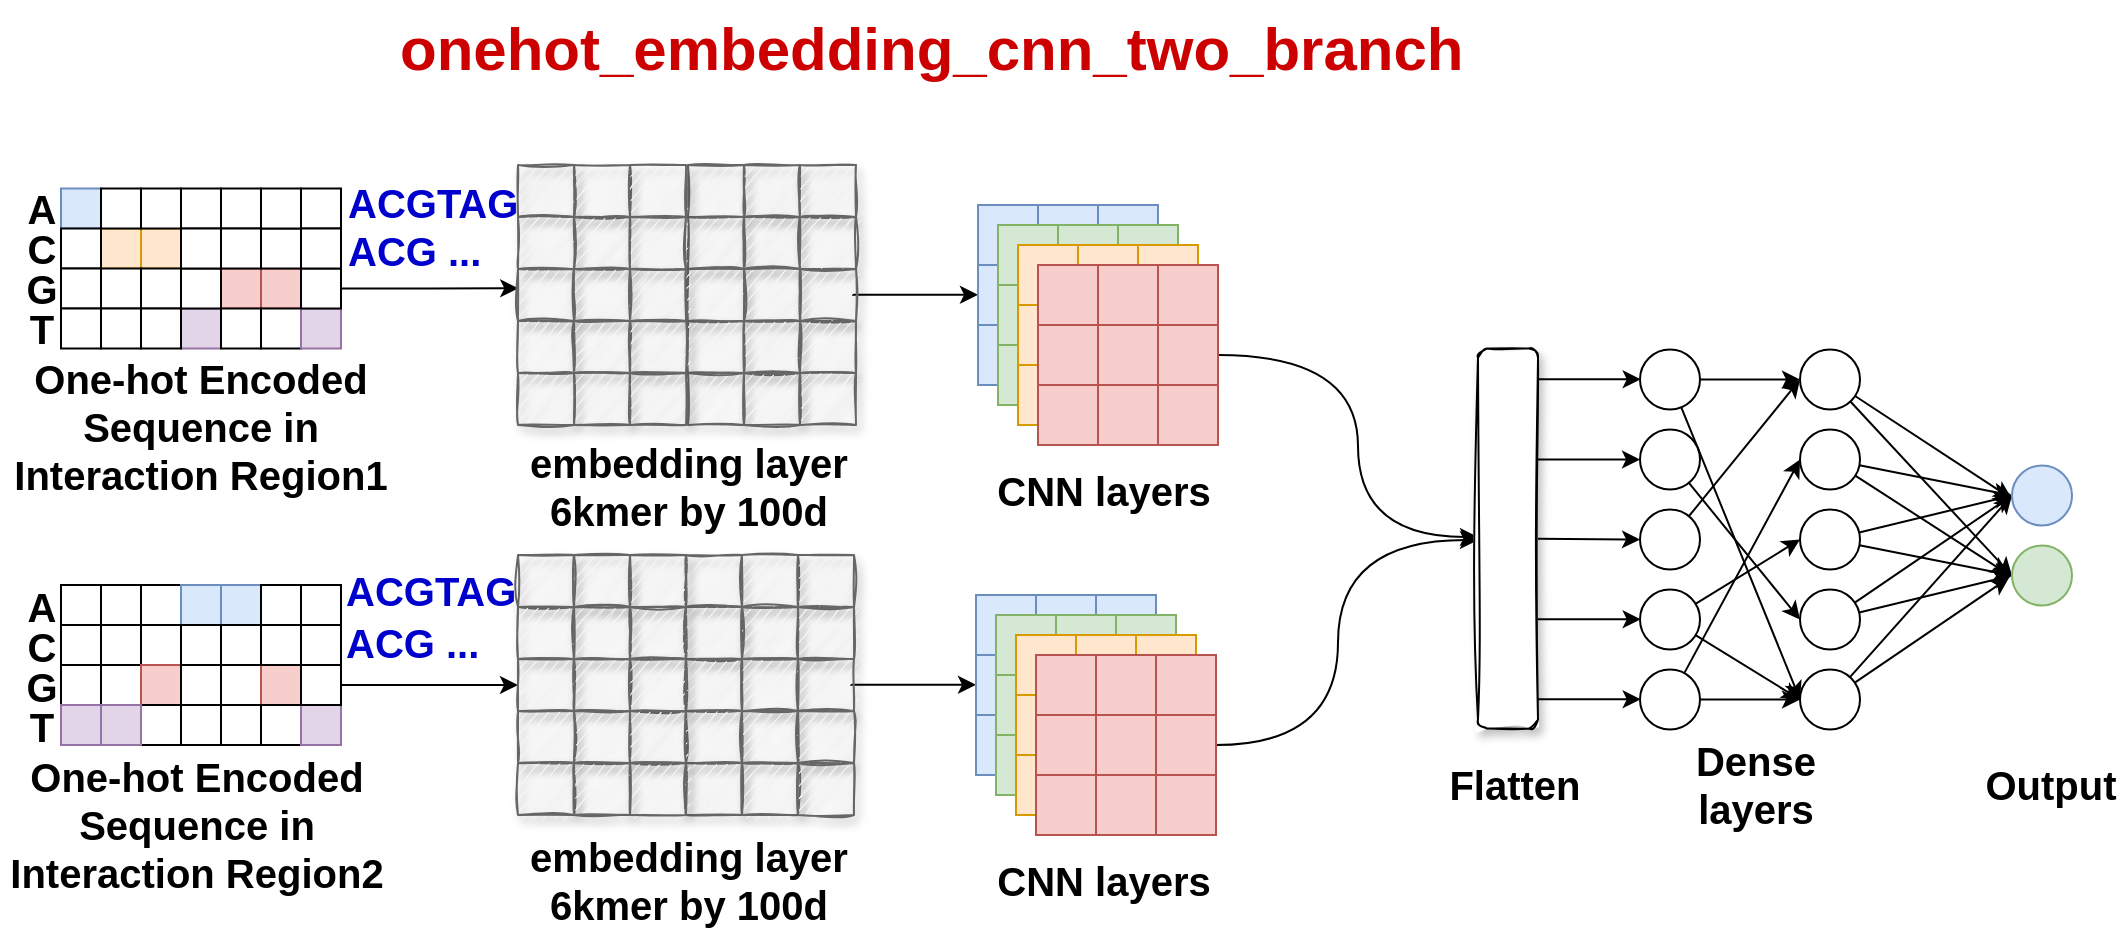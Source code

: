 <mxfile version="14.8.5" type="github">
  <diagram id="KxuiyelQ4g_LW83yEsCo" name="Page-1">
    <mxGraphModel dx="1673" dy="898" grid="1" gridSize="10" guides="1" tooltips="1" connect="1" arrows="1" fold="1" page="1" pageScale="1" pageWidth="4681" pageHeight="3300" math="0" shadow="0">
      <root>
        <mxCell id="0" />
        <mxCell id="1" parent="0" />
        <mxCell id="VluUykrjsXQZkPM-GQT4-345" value="" style="rounded=0;whiteSpace=wrap;html=1;shadow=1;glass=0;sketch=1;fillColor=#f5f5f5;strokeColor=#666666;fontColor=#333333;fontStyle=1;fontSize=20;" vertex="1" parent="1">
          <mxGeometry x="505" y="212.5" width="28" height="26" as="geometry" />
        </mxCell>
        <mxCell id="VluUykrjsXQZkPM-GQT4-346" style="edgeStyle=orthogonalEdgeStyle;rounded=0;orthogonalLoop=1;jettySize=auto;html=1;fontStyle=1;fontSize=20;" edge="1" parent="1">
          <mxGeometry relative="1" as="geometry">
            <mxPoint x="587" y="277.4" as="sourcePoint" />
            <mxPoint x="650" y="277.36" as="targetPoint" />
            <Array as="points">
              <mxPoint x="650" y="277.36" />
            </Array>
          </mxGeometry>
        </mxCell>
        <mxCell id="VluUykrjsXQZkPM-GQT4-348" value="" style="whiteSpace=wrap;html=1;aspect=fixed;fillColor=#dae8fc;strokeColor=#6c8ebf;fontStyle=1;fontSize=20;" vertex="1" parent="1">
          <mxGeometry x="650" y="232.5" width="30" height="30" as="geometry" />
        </mxCell>
        <mxCell id="VluUykrjsXQZkPM-GQT4-349" value="" style="whiteSpace=wrap;html=1;aspect=fixed;fillColor=#dae8fc;strokeColor=#6c8ebf;fontStyle=1;fontSize=20;" vertex="1" parent="1">
          <mxGeometry x="680" y="232.5" width="30" height="30" as="geometry" />
        </mxCell>
        <mxCell id="VluUykrjsXQZkPM-GQT4-350" value="" style="whiteSpace=wrap;html=1;aspect=fixed;fillColor=#dae8fc;strokeColor=#6c8ebf;fontStyle=1;fontSize=20;" vertex="1" parent="1">
          <mxGeometry x="710" y="232.5" width="30" height="30" as="geometry" />
        </mxCell>
        <mxCell id="VluUykrjsXQZkPM-GQT4-351" value="" style="whiteSpace=wrap;html=1;aspect=fixed;fillColor=#dae8fc;strokeColor=#6c8ebf;fontStyle=1;fontSize=20;" vertex="1" parent="1">
          <mxGeometry x="650" y="262.5" width="30" height="30" as="geometry" />
        </mxCell>
        <mxCell id="VluUykrjsXQZkPM-GQT4-352" value="" style="whiteSpace=wrap;html=1;aspect=fixed;fillColor=#dae8fc;strokeColor=#6c8ebf;fontStyle=1;fontSize=20;" vertex="1" parent="1">
          <mxGeometry x="680" y="262.5" width="30" height="30" as="geometry" />
        </mxCell>
        <mxCell id="VluUykrjsXQZkPM-GQT4-353" value="" style="whiteSpace=wrap;html=1;aspect=fixed;fillColor=#dae8fc;strokeColor=#6c8ebf;fontStyle=1;fontSize=20;" vertex="1" parent="1">
          <mxGeometry x="710" y="262.5" width="30" height="30" as="geometry" />
        </mxCell>
        <mxCell id="VluUykrjsXQZkPM-GQT4-354" value="" style="whiteSpace=wrap;html=1;aspect=fixed;fillColor=#dae8fc;strokeColor=#6c8ebf;fontStyle=1;fontSize=20;" vertex="1" parent="1">
          <mxGeometry x="650" y="292.5" width="30" height="30" as="geometry" />
        </mxCell>
        <mxCell id="VluUykrjsXQZkPM-GQT4-355" value="" style="whiteSpace=wrap;html=1;aspect=fixed;fillColor=#dae8fc;strokeColor=#6c8ebf;fontStyle=1;fontSize=20;" vertex="1" parent="1">
          <mxGeometry x="680" y="292.5" width="30" height="30" as="geometry" />
        </mxCell>
        <mxCell id="VluUykrjsXQZkPM-GQT4-356" value="" style="whiteSpace=wrap;html=1;aspect=fixed;fillColor=#dae8fc;strokeColor=#6c8ebf;fontStyle=1;fontSize=20;" vertex="1" parent="1">
          <mxGeometry x="710" y="292.5" width="30" height="30" as="geometry" />
        </mxCell>
        <mxCell id="VluUykrjsXQZkPM-GQT4-357" value="" style="whiteSpace=wrap;html=1;aspect=fixed;fillColor=#d5e8d4;strokeColor=#82b366;fontStyle=1;fontSize=20;" vertex="1" parent="1">
          <mxGeometry x="660" y="242.5" width="30" height="30" as="geometry" />
        </mxCell>
        <mxCell id="VluUykrjsXQZkPM-GQT4-358" value="" style="whiteSpace=wrap;html=1;aspect=fixed;fillColor=#d5e8d4;strokeColor=#82b366;fontStyle=1;fontSize=20;" vertex="1" parent="1">
          <mxGeometry x="690" y="242.5" width="30" height="30" as="geometry" />
        </mxCell>
        <mxCell id="VluUykrjsXQZkPM-GQT4-359" value="" style="whiteSpace=wrap;html=1;aspect=fixed;fillColor=#d5e8d4;strokeColor=#82b366;fontStyle=1;fontSize=20;" vertex="1" parent="1">
          <mxGeometry x="720" y="242.5" width="30" height="30" as="geometry" />
        </mxCell>
        <mxCell id="VluUykrjsXQZkPM-GQT4-360" value="" style="whiteSpace=wrap;html=1;aspect=fixed;fillColor=#d5e8d4;strokeColor=#82b366;fontStyle=1;fontSize=20;" vertex="1" parent="1">
          <mxGeometry x="660" y="272.5" width="30" height="30" as="geometry" />
        </mxCell>
        <mxCell id="VluUykrjsXQZkPM-GQT4-361" value="" style="whiteSpace=wrap;html=1;aspect=fixed;fillColor=#d5e8d4;strokeColor=#82b366;fontStyle=1;fontSize=20;" vertex="1" parent="1">
          <mxGeometry x="690" y="272.5" width="30" height="30" as="geometry" />
        </mxCell>
        <mxCell id="VluUykrjsXQZkPM-GQT4-362" value="" style="whiteSpace=wrap;html=1;aspect=fixed;fillColor=#d5e8d4;strokeColor=#82b366;fontStyle=1;fontSize=20;" vertex="1" parent="1">
          <mxGeometry x="720" y="272.5" width="30" height="30" as="geometry" />
        </mxCell>
        <mxCell id="VluUykrjsXQZkPM-GQT4-363" value="" style="whiteSpace=wrap;html=1;aspect=fixed;fillColor=#d5e8d4;strokeColor=#82b366;fontStyle=1;fontSize=20;" vertex="1" parent="1">
          <mxGeometry x="660" y="302.5" width="30" height="30" as="geometry" />
        </mxCell>
        <mxCell id="VluUykrjsXQZkPM-GQT4-364" value="" style="whiteSpace=wrap;html=1;aspect=fixed;fillColor=#d5e8d4;strokeColor=#82b366;fontStyle=1;fontSize=20;" vertex="1" parent="1">
          <mxGeometry x="690" y="302.5" width="30" height="30" as="geometry" />
        </mxCell>
        <mxCell id="VluUykrjsXQZkPM-GQT4-365" value="" style="whiteSpace=wrap;html=1;aspect=fixed;fillColor=#d5e8d4;strokeColor=#82b366;fontStyle=1;fontSize=20;" vertex="1" parent="1">
          <mxGeometry x="720" y="302.5" width="30" height="30" as="geometry" />
        </mxCell>
        <mxCell id="VluUykrjsXQZkPM-GQT4-366" value="" style="whiteSpace=wrap;html=1;aspect=fixed;fillColor=#ffe6cc;strokeColor=#d79b00;fontStyle=1;fontSize=20;" vertex="1" parent="1">
          <mxGeometry x="670" y="252.5" width="30" height="30" as="geometry" />
        </mxCell>
        <mxCell id="VluUykrjsXQZkPM-GQT4-367" value="" style="whiteSpace=wrap;html=1;aspect=fixed;fillColor=#ffe6cc;strokeColor=#d79b00;fontStyle=1;fontSize=20;" vertex="1" parent="1">
          <mxGeometry x="700" y="252.5" width="30" height="30" as="geometry" />
        </mxCell>
        <mxCell id="VluUykrjsXQZkPM-GQT4-368" value="" style="whiteSpace=wrap;html=1;aspect=fixed;fillColor=#ffe6cc;strokeColor=#d79b00;fontStyle=1;fontSize=20;" vertex="1" parent="1">
          <mxGeometry x="730" y="252.5" width="30" height="30" as="geometry" />
        </mxCell>
        <mxCell id="VluUykrjsXQZkPM-GQT4-369" value="" style="whiteSpace=wrap;html=1;aspect=fixed;fillColor=#ffe6cc;strokeColor=#d79b00;fontStyle=1;fontSize=20;" vertex="1" parent="1">
          <mxGeometry x="670" y="282.5" width="30" height="30" as="geometry" />
        </mxCell>
        <mxCell id="VluUykrjsXQZkPM-GQT4-370" value="" style="whiteSpace=wrap;html=1;aspect=fixed;fillColor=#ffe6cc;strokeColor=#d79b00;fontStyle=1;fontSize=20;" vertex="1" parent="1">
          <mxGeometry x="700" y="282.5" width="30" height="30" as="geometry" />
        </mxCell>
        <mxCell id="VluUykrjsXQZkPM-GQT4-371" value="" style="whiteSpace=wrap;html=1;aspect=fixed;fillColor=#ffe6cc;strokeColor=#d79b00;fontStyle=1;fontSize=20;" vertex="1" parent="1">
          <mxGeometry x="730" y="282.5" width="30" height="30" as="geometry" />
        </mxCell>
        <mxCell id="VluUykrjsXQZkPM-GQT4-372" value="" style="whiteSpace=wrap;html=1;aspect=fixed;fillColor=#ffe6cc;strokeColor=#d79b00;fontStyle=1;fontSize=20;" vertex="1" parent="1">
          <mxGeometry x="670" y="312.5" width="30" height="30" as="geometry" />
        </mxCell>
        <mxCell id="VluUykrjsXQZkPM-GQT4-373" value="" style="whiteSpace=wrap;html=1;aspect=fixed;fillColor=#ffe6cc;strokeColor=#d79b00;fontStyle=1;fontSize=20;" vertex="1" parent="1">
          <mxGeometry x="700" y="312.5" width="30" height="30" as="geometry" />
        </mxCell>
        <mxCell id="VluUykrjsXQZkPM-GQT4-374" value="" style="whiteSpace=wrap;html=1;aspect=fixed;fillColor=#ffe6cc;strokeColor=#d79b00;fontStyle=1;fontSize=20;" vertex="1" parent="1">
          <mxGeometry x="730" y="312.5" width="30" height="30" as="geometry" />
        </mxCell>
        <mxCell id="VluUykrjsXQZkPM-GQT4-375" value="" style="whiteSpace=wrap;html=1;aspect=fixed;fillColor=#f8cecc;strokeColor=#b85450;fontStyle=1;fontSize=20;" vertex="1" parent="1">
          <mxGeometry x="680" y="262.5" width="30" height="30" as="geometry" />
        </mxCell>
        <mxCell id="VluUykrjsXQZkPM-GQT4-376" value="" style="whiteSpace=wrap;html=1;aspect=fixed;fillColor=#f8cecc;strokeColor=#b85450;fontStyle=1;fontSize=20;" vertex="1" parent="1">
          <mxGeometry x="710" y="262.5" width="30" height="30" as="geometry" />
        </mxCell>
        <mxCell id="VluUykrjsXQZkPM-GQT4-377" value="" style="whiteSpace=wrap;html=1;aspect=fixed;fillColor=#f8cecc;strokeColor=#b85450;fontStyle=1;fontSize=20;" vertex="1" parent="1">
          <mxGeometry x="740" y="262.5" width="30" height="30" as="geometry" />
        </mxCell>
        <mxCell id="VluUykrjsXQZkPM-GQT4-378" value="" style="whiteSpace=wrap;html=1;aspect=fixed;fillColor=#f8cecc;strokeColor=#b85450;fontStyle=1;fontSize=20;" vertex="1" parent="1">
          <mxGeometry x="680" y="292.5" width="30" height="30" as="geometry" />
        </mxCell>
        <mxCell id="VluUykrjsXQZkPM-GQT4-379" value="" style="whiteSpace=wrap;html=1;aspect=fixed;fillColor=#f8cecc;strokeColor=#b85450;fontStyle=1;fontSize=20;" vertex="1" parent="1">
          <mxGeometry x="710" y="292.5" width="30" height="30" as="geometry" />
        </mxCell>
        <mxCell id="VluUykrjsXQZkPM-GQT4-380" style="edgeStyle=orthogonalEdgeStyle;curved=1;rounded=0;orthogonalLoop=1;jettySize=auto;html=1;entryX=0;entryY=0.5;entryDx=0;entryDy=0;fontStyle=1;fontSize=20;" edge="1" parent="1" source="VluUykrjsXQZkPM-GQT4-381">
          <mxGeometry relative="1" as="geometry">
            <mxPoint x="900" y="398.5" as="targetPoint" />
            <Array as="points">
              <mxPoint x="840" y="308" />
              <mxPoint x="840" y="399" />
            </Array>
          </mxGeometry>
        </mxCell>
        <mxCell id="VluUykrjsXQZkPM-GQT4-381" value="" style="whiteSpace=wrap;html=1;aspect=fixed;fillColor=#f8cecc;strokeColor=#b85450;fontStyle=1;fontSize=20;" vertex="1" parent="1">
          <mxGeometry x="740" y="292.5" width="30" height="30" as="geometry" />
        </mxCell>
        <mxCell id="VluUykrjsXQZkPM-GQT4-382" value="" style="whiteSpace=wrap;html=1;aspect=fixed;fillColor=#f8cecc;strokeColor=#b85450;fontStyle=1;fontSize=20;" vertex="1" parent="1">
          <mxGeometry x="680" y="322.5" width="30" height="30" as="geometry" />
        </mxCell>
        <mxCell id="VluUykrjsXQZkPM-GQT4-383" value="" style="whiteSpace=wrap;html=1;aspect=fixed;fillColor=#f8cecc;strokeColor=#b85450;fontStyle=1;fontSize=20;" vertex="1" parent="1">
          <mxGeometry x="710" y="322.5" width="30" height="30" as="geometry" />
        </mxCell>
        <mxCell id="VluUykrjsXQZkPM-GQT4-384" value="" style="whiteSpace=wrap;html=1;aspect=fixed;fillColor=#f8cecc;strokeColor=#b85450;fontStyle=1;fontSize=20;" vertex="1" parent="1">
          <mxGeometry x="740" y="322.5" width="30" height="30" as="geometry" />
        </mxCell>
        <mxCell id="VluUykrjsXQZkPM-GQT4-385" value="" style="rounded=0;whiteSpace=wrap;html=1;shadow=1;glass=0;sketch=1;fillColor=#f5f5f5;strokeColor=#666666;fontColor=#333333;fontStyle=1;fontSize=20;" vertex="1" parent="1">
          <mxGeometry x="533" y="212.5" width="28" height="26" as="geometry" />
        </mxCell>
        <mxCell id="VluUykrjsXQZkPM-GQT4-386" value="" style="rounded=0;whiteSpace=wrap;html=1;shadow=1;glass=0;sketch=1;fillColor=#f5f5f5;strokeColor=#666666;fontColor=#333333;fontStyle=1;fontSize=20;" vertex="1" parent="1">
          <mxGeometry x="561" y="212.5" width="28" height="26" as="geometry" />
        </mxCell>
        <mxCell id="VluUykrjsXQZkPM-GQT4-387" value="" style="rounded=0;whiteSpace=wrap;html=1;shadow=1;glass=0;sketch=1;fillColor=#f5f5f5;strokeColor=#666666;fontColor=#333333;fontStyle=1;fontSize=20;" vertex="1" parent="1">
          <mxGeometry x="505" y="238.5" width="28" height="26" as="geometry" />
        </mxCell>
        <mxCell id="VluUykrjsXQZkPM-GQT4-388" value="" style="rounded=0;whiteSpace=wrap;html=1;shadow=1;glass=0;sketch=1;fillColor=#f5f5f5;strokeColor=#666666;fontColor=#333333;fontStyle=1;fontSize=20;" vertex="1" parent="1">
          <mxGeometry x="533" y="238.5" width="28" height="26" as="geometry" />
        </mxCell>
        <mxCell id="VluUykrjsXQZkPM-GQT4-389" value="" style="rounded=0;whiteSpace=wrap;html=1;shadow=1;glass=0;sketch=1;fillColor=#f5f5f5;strokeColor=#666666;fontColor=#333333;fontStyle=1;fontSize=20;" vertex="1" parent="1">
          <mxGeometry x="561" y="238.5" width="28" height="26" as="geometry" />
        </mxCell>
        <mxCell id="VluUykrjsXQZkPM-GQT4-390" value="" style="rounded=0;whiteSpace=wrap;html=1;shadow=1;glass=0;sketch=1;fillColor=#f5f5f5;strokeColor=#666666;fontColor=#333333;fontStyle=1;fontSize=20;" vertex="1" parent="1">
          <mxGeometry x="505" y="264.5" width="28" height="26" as="geometry" />
        </mxCell>
        <mxCell id="VluUykrjsXQZkPM-GQT4-391" value="" style="rounded=0;whiteSpace=wrap;html=1;shadow=1;glass=0;sketch=1;fillColor=#f5f5f5;strokeColor=#666666;fontColor=#333333;fontStyle=1;fontSize=20;" vertex="1" parent="1">
          <mxGeometry x="533" y="264.5" width="28" height="26" as="geometry" />
        </mxCell>
        <mxCell id="VluUykrjsXQZkPM-GQT4-392" value="" style="rounded=0;whiteSpace=wrap;html=1;shadow=1;glass=0;sketch=1;fillColor=#f5f5f5;strokeColor=#666666;fontColor=#333333;fontStyle=1;fontSize=20;" vertex="1" parent="1">
          <mxGeometry x="561" y="264.5" width="28" height="26" as="geometry" />
        </mxCell>
        <mxCell id="VluUykrjsXQZkPM-GQT4-393" value="" style="rounded=0;whiteSpace=wrap;html=1;shadow=1;glass=0;sketch=1;fillColor=#f5f5f5;strokeColor=#666666;fontColor=#333333;fontStyle=1;fontSize=20;" vertex="1" parent="1">
          <mxGeometry x="505" y="290.5" width="28" height="26" as="geometry" />
        </mxCell>
        <mxCell id="VluUykrjsXQZkPM-GQT4-394" value="" style="rounded=0;whiteSpace=wrap;html=1;shadow=1;glass=0;sketch=1;fillColor=#f5f5f5;strokeColor=#666666;fontColor=#333333;fontStyle=1;fontSize=20;" vertex="1" parent="1">
          <mxGeometry x="533" y="290.5" width="28" height="26" as="geometry" />
        </mxCell>
        <mxCell id="VluUykrjsXQZkPM-GQT4-395" value="" style="rounded=0;whiteSpace=wrap;html=1;shadow=1;glass=0;sketch=1;fillColor=#f5f5f5;strokeColor=#666666;fontColor=#333333;fontStyle=1;fontSize=20;" vertex="1" parent="1">
          <mxGeometry x="561" y="290.5" width="28" height="26" as="geometry" />
        </mxCell>
        <mxCell id="VluUykrjsXQZkPM-GQT4-396" value="" style="rounded=0;whiteSpace=wrap;html=1;shadow=1;glass=0;sketch=1;fillColor=#f5f5f5;strokeColor=#666666;fontColor=#333333;fontStyle=1;fontSize=20;" vertex="1" parent="1">
          <mxGeometry x="505" y="316.5" width="28" height="26" as="geometry" />
        </mxCell>
        <mxCell id="VluUykrjsXQZkPM-GQT4-397" value="" style="rounded=0;whiteSpace=wrap;html=1;shadow=1;glass=0;sketch=1;fillColor=#f5f5f5;strokeColor=#666666;fontColor=#333333;fontStyle=1;fontSize=20;" vertex="1" parent="1">
          <mxGeometry x="533" y="316.5" width="28" height="26" as="geometry" />
        </mxCell>
        <mxCell id="VluUykrjsXQZkPM-GQT4-398" value="" style="rounded=0;whiteSpace=wrap;html=1;shadow=1;glass=0;sketch=1;fillColor=#f5f5f5;strokeColor=#666666;fontColor=#333333;fontStyle=1;fontSize=20;" vertex="1" parent="1">
          <mxGeometry x="561" y="316.5" width="28" height="26" as="geometry" />
        </mxCell>
        <mxCell id="VluUykrjsXQZkPM-GQT4-399" value="" style="rounded=0;whiteSpace=wrap;html=1;shadow=1;glass=0;sketch=1;fillColor=#f5f5f5;strokeColor=#666666;fontColor=#333333;fontStyle=1;fontSize=20;" vertex="1" parent="1">
          <mxGeometry x="504" y="407.5" width="28" height="26" as="geometry" />
        </mxCell>
        <mxCell id="VluUykrjsXQZkPM-GQT4-400" style="edgeStyle=orthogonalEdgeStyle;rounded=0;orthogonalLoop=1;jettySize=auto;html=1;fontStyle=1;fontSize=20;" edge="1" parent="1">
          <mxGeometry relative="1" as="geometry">
            <mxPoint x="586" y="472.4" as="sourcePoint" />
            <mxPoint x="649" y="472.36" as="targetPoint" />
            <Array as="points">
              <mxPoint x="649" y="472.36" />
            </Array>
          </mxGeometry>
        </mxCell>
        <mxCell id="VluUykrjsXQZkPM-GQT4-402" value="" style="whiteSpace=wrap;html=1;aspect=fixed;fillColor=#dae8fc;strokeColor=#6c8ebf;fontStyle=1;fontSize=20;" vertex="1" parent="1">
          <mxGeometry x="649" y="427.5" width="30" height="30" as="geometry" />
        </mxCell>
        <mxCell id="VluUykrjsXQZkPM-GQT4-403" value="" style="whiteSpace=wrap;html=1;aspect=fixed;fillColor=#dae8fc;strokeColor=#6c8ebf;fontStyle=1;fontSize=20;" vertex="1" parent="1">
          <mxGeometry x="679" y="427.5" width="30" height="30" as="geometry" />
        </mxCell>
        <mxCell id="VluUykrjsXQZkPM-GQT4-404" value="" style="whiteSpace=wrap;html=1;aspect=fixed;fillColor=#dae8fc;strokeColor=#6c8ebf;fontStyle=1;fontSize=20;" vertex="1" parent="1">
          <mxGeometry x="709" y="427.5" width="30" height="30" as="geometry" />
        </mxCell>
        <mxCell id="VluUykrjsXQZkPM-GQT4-405" value="" style="whiteSpace=wrap;html=1;aspect=fixed;fillColor=#dae8fc;strokeColor=#6c8ebf;fontStyle=1;fontSize=20;" vertex="1" parent="1">
          <mxGeometry x="649" y="457.5" width="30" height="30" as="geometry" />
        </mxCell>
        <mxCell id="VluUykrjsXQZkPM-GQT4-406" value="" style="whiteSpace=wrap;html=1;aspect=fixed;fillColor=#dae8fc;strokeColor=#6c8ebf;fontStyle=1;fontSize=20;" vertex="1" parent="1">
          <mxGeometry x="679" y="457.5" width="30" height="30" as="geometry" />
        </mxCell>
        <mxCell id="VluUykrjsXQZkPM-GQT4-407" value="" style="whiteSpace=wrap;html=1;aspect=fixed;fillColor=#dae8fc;strokeColor=#6c8ebf;fontStyle=1;fontSize=20;" vertex="1" parent="1">
          <mxGeometry x="709" y="457.5" width="30" height="30" as="geometry" />
        </mxCell>
        <mxCell id="VluUykrjsXQZkPM-GQT4-408" value="" style="whiteSpace=wrap;html=1;aspect=fixed;fillColor=#dae8fc;strokeColor=#6c8ebf;fontStyle=1;fontSize=20;" vertex="1" parent="1">
          <mxGeometry x="649" y="487.5" width="30" height="30" as="geometry" />
        </mxCell>
        <mxCell id="VluUykrjsXQZkPM-GQT4-409" value="" style="whiteSpace=wrap;html=1;aspect=fixed;fillColor=#dae8fc;strokeColor=#6c8ebf;fontStyle=1;fontSize=20;" vertex="1" parent="1">
          <mxGeometry x="679" y="487.5" width="30" height="30" as="geometry" />
        </mxCell>
        <mxCell id="VluUykrjsXQZkPM-GQT4-410" value="" style="whiteSpace=wrap;html=1;aspect=fixed;fillColor=#dae8fc;strokeColor=#6c8ebf;fontStyle=1;fontSize=20;" vertex="1" parent="1">
          <mxGeometry x="709" y="487.5" width="30" height="30" as="geometry" />
        </mxCell>
        <mxCell id="VluUykrjsXQZkPM-GQT4-411" value="" style="whiteSpace=wrap;html=1;aspect=fixed;fillColor=#d5e8d4;strokeColor=#82b366;fontStyle=1;fontSize=20;" vertex="1" parent="1">
          <mxGeometry x="659" y="437.5" width="30" height="30" as="geometry" />
        </mxCell>
        <mxCell id="VluUykrjsXQZkPM-GQT4-412" value="" style="whiteSpace=wrap;html=1;aspect=fixed;fillColor=#d5e8d4;strokeColor=#82b366;fontStyle=1;fontSize=20;" vertex="1" parent="1">
          <mxGeometry x="689" y="437.5" width="30" height="30" as="geometry" />
        </mxCell>
        <mxCell id="VluUykrjsXQZkPM-GQT4-413" value="" style="whiteSpace=wrap;html=1;aspect=fixed;fillColor=#d5e8d4;strokeColor=#82b366;fontStyle=1;fontSize=20;" vertex="1" parent="1">
          <mxGeometry x="719" y="437.5" width="30" height="30" as="geometry" />
        </mxCell>
        <mxCell id="VluUykrjsXQZkPM-GQT4-414" value="" style="whiteSpace=wrap;html=1;aspect=fixed;fillColor=#d5e8d4;strokeColor=#82b366;fontStyle=1;fontSize=20;" vertex="1" parent="1">
          <mxGeometry x="659" y="467.5" width="30" height="30" as="geometry" />
        </mxCell>
        <mxCell id="VluUykrjsXQZkPM-GQT4-415" value="" style="whiteSpace=wrap;html=1;aspect=fixed;fillColor=#d5e8d4;strokeColor=#82b366;fontStyle=1;fontSize=20;" vertex="1" parent="1">
          <mxGeometry x="689" y="467.5" width="30" height="30" as="geometry" />
        </mxCell>
        <mxCell id="VluUykrjsXQZkPM-GQT4-416" value="" style="whiteSpace=wrap;html=1;aspect=fixed;fillColor=#d5e8d4;strokeColor=#82b366;fontStyle=1;fontSize=20;" vertex="1" parent="1">
          <mxGeometry x="719" y="467.5" width="30" height="30" as="geometry" />
        </mxCell>
        <mxCell id="VluUykrjsXQZkPM-GQT4-417" value="" style="whiteSpace=wrap;html=1;aspect=fixed;fillColor=#d5e8d4;strokeColor=#82b366;fontStyle=1;fontSize=20;" vertex="1" parent="1">
          <mxGeometry x="659" y="497.5" width="30" height="30" as="geometry" />
        </mxCell>
        <mxCell id="VluUykrjsXQZkPM-GQT4-418" value="" style="whiteSpace=wrap;html=1;aspect=fixed;fillColor=#d5e8d4;strokeColor=#82b366;fontStyle=1;fontSize=20;" vertex="1" parent="1">
          <mxGeometry x="689" y="497.5" width="30" height="30" as="geometry" />
        </mxCell>
        <mxCell id="VluUykrjsXQZkPM-GQT4-419" value="" style="whiteSpace=wrap;html=1;aspect=fixed;fillColor=#d5e8d4;strokeColor=#82b366;fontStyle=1;fontSize=20;" vertex="1" parent="1">
          <mxGeometry x="719" y="497.5" width="30" height="30" as="geometry" />
        </mxCell>
        <mxCell id="VluUykrjsXQZkPM-GQT4-420" value="" style="whiteSpace=wrap;html=1;aspect=fixed;fillColor=#ffe6cc;strokeColor=#d79b00;fontStyle=1;fontSize=20;" vertex="1" parent="1">
          <mxGeometry x="669" y="447.5" width="30" height="30" as="geometry" />
        </mxCell>
        <mxCell id="VluUykrjsXQZkPM-GQT4-421" value="" style="whiteSpace=wrap;html=1;aspect=fixed;fillColor=#ffe6cc;strokeColor=#d79b00;fontStyle=1;fontSize=20;" vertex="1" parent="1">
          <mxGeometry x="699" y="447.5" width="30" height="30" as="geometry" />
        </mxCell>
        <mxCell id="VluUykrjsXQZkPM-GQT4-422" value="" style="whiteSpace=wrap;html=1;aspect=fixed;fillColor=#ffe6cc;strokeColor=#d79b00;fontStyle=1;fontSize=20;" vertex="1" parent="1">
          <mxGeometry x="729" y="447.5" width="30" height="30" as="geometry" />
        </mxCell>
        <mxCell id="VluUykrjsXQZkPM-GQT4-423" value="" style="whiteSpace=wrap;html=1;aspect=fixed;fillColor=#ffe6cc;strokeColor=#d79b00;fontStyle=1;fontSize=20;" vertex="1" parent="1">
          <mxGeometry x="669" y="477.5" width="30" height="30" as="geometry" />
        </mxCell>
        <mxCell id="VluUykrjsXQZkPM-GQT4-424" value="" style="whiteSpace=wrap;html=1;aspect=fixed;fillColor=#ffe6cc;strokeColor=#d79b00;fontStyle=1;fontSize=20;" vertex="1" parent="1">
          <mxGeometry x="699" y="477.5" width="30" height="30" as="geometry" />
        </mxCell>
        <mxCell id="VluUykrjsXQZkPM-GQT4-425" value="" style="whiteSpace=wrap;html=1;aspect=fixed;fillColor=#ffe6cc;strokeColor=#d79b00;fontStyle=1;fontSize=20;" vertex="1" parent="1">
          <mxGeometry x="729" y="477.5" width="30" height="30" as="geometry" />
        </mxCell>
        <mxCell id="VluUykrjsXQZkPM-GQT4-426" value="" style="whiteSpace=wrap;html=1;aspect=fixed;fillColor=#ffe6cc;strokeColor=#d79b00;fontStyle=1;fontSize=20;" vertex="1" parent="1">
          <mxGeometry x="669" y="507.5" width="30" height="30" as="geometry" />
        </mxCell>
        <mxCell id="VluUykrjsXQZkPM-GQT4-427" value="" style="whiteSpace=wrap;html=1;aspect=fixed;fillColor=#ffe6cc;strokeColor=#d79b00;fontStyle=1;fontSize=20;" vertex="1" parent="1">
          <mxGeometry x="699" y="507.5" width="30" height="30" as="geometry" />
        </mxCell>
        <mxCell id="VluUykrjsXQZkPM-GQT4-428" value="" style="whiteSpace=wrap;html=1;aspect=fixed;fillColor=#ffe6cc;strokeColor=#d79b00;fontStyle=1;fontSize=20;" vertex="1" parent="1">
          <mxGeometry x="729" y="507.5" width="30" height="30" as="geometry" />
        </mxCell>
        <mxCell id="VluUykrjsXQZkPM-GQT4-429" value="" style="whiteSpace=wrap;html=1;aspect=fixed;fillColor=#f8cecc;strokeColor=#b85450;fontStyle=1;fontSize=20;" vertex="1" parent="1">
          <mxGeometry x="679" y="457.5" width="30" height="30" as="geometry" />
        </mxCell>
        <mxCell id="VluUykrjsXQZkPM-GQT4-430" value="" style="whiteSpace=wrap;html=1;aspect=fixed;fillColor=#f8cecc;strokeColor=#b85450;fontStyle=1;fontSize=20;" vertex="1" parent="1">
          <mxGeometry x="709" y="457.5" width="30" height="30" as="geometry" />
        </mxCell>
        <mxCell id="VluUykrjsXQZkPM-GQT4-431" value="" style="whiteSpace=wrap;html=1;aspect=fixed;fillColor=#f8cecc;strokeColor=#b85450;fontStyle=1;fontSize=20;" vertex="1" parent="1">
          <mxGeometry x="739" y="457.5" width="30" height="30" as="geometry" />
        </mxCell>
        <mxCell id="VluUykrjsXQZkPM-GQT4-432" value="" style="whiteSpace=wrap;html=1;aspect=fixed;fillColor=#f8cecc;strokeColor=#b85450;fontStyle=1;fontSize=20;" vertex="1" parent="1">
          <mxGeometry x="679" y="487.5" width="30" height="30" as="geometry" />
        </mxCell>
        <mxCell id="VluUykrjsXQZkPM-GQT4-433" value="" style="whiteSpace=wrap;html=1;aspect=fixed;fillColor=#f8cecc;strokeColor=#b85450;fontStyle=1;fontSize=20;" vertex="1" parent="1">
          <mxGeometry x="709" y="487.5" width="30" height="30" as="geometry" />
        </mxCell>
        <mxCell id="VluUykrjsXQZkPM-GQT4-434" style="edgeStyle=orthogonalEdgeStyle;curved=1;rounded=0;orthogonalLoop=1;jettySize=auto;html=1;fontStyle=1;fontSize=20;" edge="1" parent="1" source="VluUykrjsXQZkPM-GQT4-435">
          <mxGeometry relative="1" as="geometry">
            <mxPoint x="900" y="400" as="targetPoint" />
            <Array as="points">
              <mxPoint x="830" y="503" />
              <mxPoint x="830" y="400" />
            </Array>
          </mxGeometry>
        </mxCell>
        <mxCell id="VluUykrjsXQZkPM-GQT4-435" value="" style="whiteSpace=wrap;html=1;aspect=fixed;fillColor=#f8cecc;strokeColor=#b85450;fontStyle=1;fontSize=20;" vertex="1" parent="1">
          <mxGeometry x="739" y="487.5" width="30" height="30" as="geometry" />
        </mxCell>
        <mxCell id="VluUykrjsXQZkPM-GQT4-436" value="" style="whiteSpace=wrap;html=1;aspect=fixed;fillColor=#f8cecc;strokeColor=#b85450;fontStyle=1;fontSize=20;" vertex="1" parent="1">
          <mxGeometry x="679" y="517.5" width="30" height="30" as="geometry" />
        </mxCell>
        <mxCell id="VluUykrjsXQZkPM-GQT4-437" value="" style="whiteSpace=wrap;html=1;aspect=fixed;fillColor=#f8cecc;strokeColor=#b85450;fontStyle=1;fontSize=20;" vertex="1" parent="1">
          <mxGeometry x="709" y="517.5" width="30" height="30" as="geometry" />
        </mxCell>
        <mxCell id="VluUykrjsXQZkPM-GQT4-438" value="" style="whiteSpace=wrap;html=1;aspect=fixed;fillColor=#f8cecc;strokeColor=#b85450;fontStyle=1;fontSize=20;" vertex="1" parent="1">
          <mxGeometry x="739" y="517.5" width="30" height="30" as="geometry" />
        </mxCell>
        <mxCell id="VluUykrjsXQZkPM-GQT4-439" value="" style="rounded=0;whiteSpace=wrap;html=1;shadow=1;glass=0;sketch=1;fillColor=#f5f5f5;strokeColor=#666666;fontColor=#333333;fontStyle=1;fontSize=20;" vertex="1" parent="1">
          <mxGeometry x="532" y="407.5" width="28" height="26" as="geometry" />
        </mxCell>
        <mxCell id="VluUykrjsXQZkPM-GQT4-440" value="" style="rounded=0;whiteSpace=wrap;html=1;shadow=1;glass=0;sketch=1;fillColor=#f5f5f5;strokeColor=#666666;fontColor=#333333;fontStyle=1;fontSize=20;" vertex="1" parent="1">
          <mxGeometry x="560" y="407.5" width="28" height="26" as="geometry" />
        </mxCell>
        <mxCell id="VluUykrjsXQZkPM-GQT4-441" value="" style="rounded=0;whiteSpace=wrap;html=1;shadow=1;glass=0;sketch=1;fillColor=#f5f5f5;strokeColor=#666666;fontColor=#333333;fontStyle=1;fontSize=20;" vertex="1" parent="1">
          <mxGeometry x="504" y="433.5" width="28" height="26" as="geometry" />
        </mxCell>
        <mxCell id="VluUykrjsXQZkPM-GQT4-442" value="" style="rounded=0;whiteSpace=wrap;html=1;shadow=1;glass=0;sketch=1;fillColor=#f5f5f5;strokeColor=#666666;fontColor=#333333;fontStyle=1;fontSize=20;" vertex="1" parent="1">
          <mxGeometry x="532" y="433.5" width="28" height="26" as="geometry" />
        </mxCell>
        <mxCell id="VluUykrjsXQZkPM-GQT4-443" value="" style="rounded=0;whiteSpace=wrap;html=1;shadow=1;glass=0;sketch=1;fillColor=#f5f5f5;strokeColor=#666666;fontColor=#333333;fontStyle=1;fontSize=20;" vertex="1" parent="1">
          <mxGeometry x="560" y="433.5" width="28" height="26" as="geometry" />
        </mxCell>
        <mxCell id="VluUykrjsXQZkPM-GQT4-444" value="" style="rounded=0;whiteSpace=wrap;html=1;shadow=1;glass=0;sketch=1;fillColor=#f5f5f5;strokeColor=#666666;fontColor=#333333;fontStyle=1;fontSize=20;" vertex="1" parent="1">
          <mxGeometry x="504" y="459.5" width="28" height="26" as="geometry" />
        </mxCell>
        <mxCell id="VluUykrjsXQZkPM-GQT4-445" value="" style="rounded=0;whiteSpace=wrap;html=1;shadow=1;glass=0;sketch=1;fillColor=#f5f5f5;strokeColor=#666666;fontColor=#333333;fontStyle=1;fontSize=20;" vertex="1" parent="1">
          <mxGeometry x="532" y="459.5" width="28" height="26" as="geometry" />
        </mxCell>
        <mxCell id="VluUykrjsXQZkPM-GQT4-446" value="" style="rounded=0;whiteSpace=wrap;html=1;shadow=1;glass=0;sketch=1;fillColor=#f5f5f5;strokeColor=#666666;fontColor=#333333;fontStyle=1;fontSize=20;" vertex="1" parent="1">
          <mxGeometry x="560" y="459.5" width="28" height="26" as="geometry" />
        </mxCell>
        <mxCell id="VluUykrjsXQZkPM-GQT4-447" value="" style="rounded=0;whiteSpace=wrap;html=1;shadow=1;glass=0;sketch=1;fillColor=#f5f5f5;strokeColor=#666666;fontColor=#333333;fontStyle=1;fontSize=20;" vertex="1" parent="1">
          <mxGeometry x="504" y="485.5" width="28" height="26" as="geometry" />
        </mxCell>
        <mxCell id="VluUykrjsXQZkPM-GQT4-448" value="" style="rounded=0;whiteSpace=wrap;html=1;shadow=1;glass=0;sketch=1;fillColor=#f5f5f5;strokeColor=#666666;fontColor=#333333;fontStyle=1;fontSize=20;" vertex="1" parent="1">
          <mxGeometry x="532" y="485.5" width="28" height="26" as="geometry" />
        </mxCell>
        <mxCell id="VluUykrjsXQZkPM-GQT4-449" value="" style="rounded=0;whiteSpace=wrap;html=1;shadow=1;glass=0;sketch=1;fillColor=#f5f5f5;strokeColor=#666666;fontColor=#333333;fontStyle=1;fontSize=20;" vertex="1" parent="1">
          <mxGeometry x="560" y="485.5" width="28" height="26" as="geometry" />
        </mxCell>
        <mxCell id="VluUykrjsXQZkPM-GQT4-450" value="" style="rounded=0;whiteSpace=wrap;html=1;shadow=1;glass=0;sketch=1;fillColor=#f5f5f5;strokeColor=#666666;fontColor=#333333;fontStyle=1;fontSize=20;" vertex="1" parent="1">
          <mxGeometry x="504" y="511.5" width="28" height="26" as="geometry" />
        </mxCell>
        <mxCell id="VluUykrjsXQZkPM-GQT4-451" value="" style="rounded=0;whiteSpace=wrap;html=1;shadow=1;glass=0;sketch=1;fillColor=#f5f5f5;strokeColor=#666666;fontColor=#333333;fontStyle=1;fontSize=20;" vertex="1" parent="1">
          <mxGeometry x="532" y="511.5" width="28" height="26" as="geometry" />
        </mxCell>
        <mxCell id="VluUykrjsXQZkPM-GQT4-452" value="" style="rounded=0;whiteSpace=wrap;html=1;shadow=1;glass=0;sketch=1;fillColor=#f5f5f5;strokeColor=#666666;fontColor=#333333;fontStyle=1;fontSize=20;" vertex="1" parent="1">
          <mxGeometry x="560" y="511.5" width="28" height="26" as="geometry" />
        </mxCell>
        <mxCell id="VluUykrjsXQZkPM-GQT4-453" value="&lt;div style=&quot;font-size: 20px;&quot;&gt;CNN layers&lt;/div&gt;" style="text;html=1;strokeColor=none;fillColor=none;align=center;verticalAlign=middle;whiteSpace=wrap;rounded=0;fontStyle=1;fontSize=20;" vertex="1" parent="1">
          <mxGeometry x="588" y="364.75" width="250" height="20" as="geometry" />
        </mxCell>
        <mxCell id="VluUykrjsXQZkPM-GQT4-454" value="&lt;div style=&quot;font-size: 20px;&quot;&gt;CNN layers&lt;/div&gt;" style="text;html=1;strokeColor=none;fillColor=none;align=center;verticalAlign=middle;whiteSpace=wrap;rounded=0;fontStyle=1;fontSize=20;" vertex="1" parent="1">
          <mxGeometry x="588" y="560" width="250" height="20" as="geometry" />
        </mxCell>
        <mxCell id="VluUykrjsXQZkPM-GQT4-457" value="G" style="text;html=1;strokeColor=none;fillColor=none;align=center;verticalAlign=middle;whiteSpace=wrap;rounded=0;fontStyle=1;fontSize=20;" vertex="1" parent="1">
          <mxGeometry x="161.5" y="264.25" width="40" height="20" as="geometry" />
        </mxCell>
        <mxCell id="VluUykrjsXQZkPM-GQT4-458" value="T" style="text;html=1;strokeColor=none;fillColor=none;align=center;verticalAlign=middle;whiteSpace=wrap;rounded=0;fontStyle=1;fontSize=20;" vertex="1" parent="1">
          <mxGeometry x="161.5" y="284.25" width="40" height="20" as="geometry" />
        </mxCell>
        <mxCell id="VluUykrjsXQZkPM-GQT4-459" value="&lt;div style=&quot;font-size: 20px;&quot;&gt;A&lt;/div&gt;" style="text;html=1;strokeColor=none;fillColor=none;align=center;verticalAlign=middle;whiteSpace=wrap;rounded=0;fontStyle=1;fontSize=20;" vertex="1" parent="1">
          <mxGeometry x="161.5" y="224.25" width="40" height="20" as="geometry" />
        </mxCell>
        <mxCell id="VluUykrjsXQZkPM-GQT4-460" value="C" style="text;html=1;strokeColor=none;fillColor=none;align=center;verticalAlign=middle;whiteSpace=wrap;rounded=0;fontStyle=1;fontSize=20;" vertex="1" parent="1">
          <mxGeometry x="161.5" y="244.25" width="40" height="20" as="geometry" />
        </mxCell>
        <mxCell id="VluUykrjsXQZkPM-GQT4-461" value="" style="whiteSpace=wrap;html=1;aspect=fixed;fillColor=#dae8fc;strokeColor=#6c8ebf;fontStyle=1;fontSize=20;" vertex="1" parent="1">
          <mxGeometry x="191.5" y="224.25" width="20" height="20" as="geometry" />
        </mxCell>
        <mxCell id="VluUykrjsXQZkPM-GQT4-462" value="" style="whiteSpace=wrap;html=1;aspect=fixed;fontStyle=1;fontSize=20;" vertex="1" parent="1">
          <mxGeometry x="211.5" y="244.25" width="20" height="20" as="geometry" />
        </mxCell>
        <mxCell id="VluUykrjsXQZkPM-GQT4-463" value="" style="whiteSpace=wrap;html=1;aspect=fixed;fillColor=#ffe6cc;strokeColor=#d79b00;fontStyle=1;fontSize=20;" vertex="1" parent="1">
          <mxGeometry x="211.5" y="244.25" width="20" height="20" as="geometry" />
        </mxCell>
        <mxCell id="VluUykrjsXQZkPM-GQT4-464" value="" style="whiteSpace=wrap;html=1;aspect=fixed;fillColor=#ffe6cc;strokeColor=#d79b00;fontStyle=1;fontSize=20;" vertex="1" parent="1">
          <mxGeometry x="231.5" y="244.25" width="20" height="20" as="geometry" />
        </mxCell>
        <mxCell id="VluUykrjsXQZkPM-GQT4-465" value="" style="whiteSpace=wrap;html=1;aspect=fixed;fillColor=#e1d5e7;strokeColor=#9673a6;fontStyle=1;fontSize=20;" vertex="1" parent="1">
          <mxGeometry x="251.5" y="284.25" width="20" height="20" as="geometry" />
        </mxCell>
        <mxCell id="VluUykrjsXQZkPM-GQT4-466" value="" style="whiteSpace=wrap;html=1;aspect=fixed;fillColor=#f8cecc;strokeColor=#b85450;fontStyle=1;fontSize=20;" vertex="1" parent="1">
          <mxGeometry x="271.5" y="264.25" width="20" height="20" as="geometry" />
        </mxCell>
        <mxCell id="VluUykrjsXQZkPM-GQT4-467" value="" style="whiteSpace=wrap;html=1;aspect=fixed;fillColor=#f8cecc;strokeColor=#b85450;fontStyle=1;fontSize=20;" vertex="1" parent="1">
          <mxGeometry x="291.5" y="264.25" width="20" height="20" as="geometry" />
        </mxCell>
        <mxCell id="VluUykrjsXQZkPM-GQT4-468" value="" style="rounded=0;whiteSpace=wrap;html=1;fontStyle=1;fontSize=20;" vertex="1" parent="1">
          <mxGeometry x="191.5" y="244.25" width="20" height="20" as="geometry" />
        </mxCell>
        <mxCell id="VluUykrjsXQZkPM-GQT4-469" value="" style="rounded=0;whiteSpace=wrap;html=1;fontStyle=1;fontSize=20;" vertex="1" parent="1">
          <mxGeometry x="191.5" y="264.25" width="20" height="20" as="geometry" />
        </mxCell>
        <mxCell id="VluUykrjsXQZkPM-GQT4-470" value="" style="rounded=0;whiteSpace=wrap;html=1;fontStyle=1;fontSize=20;" vertex="1" parent="1">
          <mxGeometry x="211.5" y="264.25" width="20" height="20" as="geometry" />
        </mxCell>
        <mxCell id="VluUykrjsXQZkPM-GQT4-471" value="" style="rounded=0;whiteSpace=wrap;html=1;fontStyle=1;fontSize=20;" vertex="1" parent="1">
          <mxGeometry x="231.5" y="264.25" width="20" height="20" as="geometry" />
        </mxCell>
        <mxCell id="VluUykrjsXQZkPM-GQT4-472" value="" style="rounded=0;whiteSpace=wrap;html=1;fontStyle=1;fontSize=20;" vertex="1" parent="1">
          <mxGeometry x="251.5" y="264.25" width="20" height="20" as="geometry" />
        </mxCell>
        <mxCell id="VluUykrjsXQZkPM-GQT4-473" value="" style="rounded=0;whiteSpace=wrap;html=1;fontStyle=1;fontSize=20;" vertex="1" parent="1">
          <mxGeometry x="231.5" y="284.25" width="20" height="20" as="geometry" />
        </mxCell>
        <mxCell id="VluUykrjsXQZkPM-GQT4-474" value="" style="rounded=0;whiteSpace=wrap;html=1;fontStyle=1;fontSize=20;" vertex="1" parent="1">
          <mxGeometry x="191.5" y="284.25" width="20" height="20" as="geometry" />
        </mxCell>
        <mxCell id="VluUykrjsXQZkPM-GQT4-475" value="" style="rounded=0;whiteSpace=wrap;html=1;fontStyle=1;fontSize=20;" vertex="1" parent="1">
          <mxGeometry x="211.5" y="284.25" width="20" height="20" as="geometry" />
        </mxCell>
        <mxCell id="VluUykrjsXQZkPM-GQT4-476" value="" style="rounded=0;whiteSpace=wrap;html=1;fontStyle=1;fontSize=20;" vertex="1" parent="1">
          <mxGeometry x="271.5" y="284.25" width="20" height="20" as="geometry" />
        </mxCell>
        <mxCell id="VluUykrjsXQZkPM-GQT4-477" value="" style="rounded=0;whiteSpace=wrap;html=1;fontStyle=1;fontSize=20;" vertex="1" parent="1">
          <mxGeometry x="291.5" y="284.25" width="20" height="20" as="geometry" />
        </mxCell>
        <mxCell id="VluUykrjsXQZkPM-GQT4-478" value="" style="rounded=0;whiteSpace=wrap;html=1;fontStyle=1;fontSize=20;" vertex="1" parent="1">
          <mxGeometry x="211.5" y="224.25" width="20" height="20" as="geometry" />
        </mxCell>
        <mxCell id="VluUykrjsXQZkPM-GQT4-479" value="" style="rounded=0;whiteSpace=wrap;html=1;fontStyle=1;fontSize=20;" vertex="1" parent="1">
          <mxGeometry x="231.5" y="224.25" width="20" height="20" as="geometry" />
        </mxCell>
        <mxCell id="VluUykrjsXQZkPM-GQT4-480" value="" style="rounded=0;whiteSpace=wrap;html=1;fontStyle=1;fontSize=20;" vertex="1" parent="1">
          <mxGeometry x="251.5" y="224.25" width="20" height="20" as="geometry" />
        </mxCell>
        <mxCell id="VluUykrjsXQZkPM-GQT4-481" value="" style="rounded=0;whiteSpace=wrap;html=1;fontStyle=1;fontSize=20;" vertex="1" parent="1">
          <mxGeometry x="271.5" y="224.25" width="20" height="20" as="geometry" />
        </mxCell>
        <mxCell id="VluUykrjsXQZkPM-GQT4-482" value="" style="rounded=0;whiteSpace=wrap;html=1;fontStyle=1;fontSize=20;" vertex="1" parent="1">
          <mxGeometry x="251.5" y="244.25" width="20" height="20" as="geometry" />
        </mxCell>
        <mxCell id="VluUykrjsXQZkPM-GQT4-483" value="" style="rounded=0;whiteSpace=wrap;html=1;fontStyle=1;fontSize=20;" vertex="1" parent="1">
          <mxGeometry x="271.5" y="244.25" width="20" height="20" as="geometry" />
        </mxCell>
        <mxCell id="VluUykrjsXQZkPM-GQT4-484" value="" style="rounded=0;whiteSpace=wrap;html=1;fontStyle=1;fontSize=20;" vertex="1" parent="1">
          <mxGeometry x="291.5" y="244.25" width="20" height="20" as="geometry" />
        </mxCell>
        <mxCell id="VluUykrjsXQZkPM-GQT4-485" value="" style="rounded=0;whiteSpace=wrap;html=1;fontStyle=1;fontSize=20;" vertex="1" parent="1">
          <mxGeometry x="291.5" y="224.25" width="20" height="20" as="geometry" />
        </mxCell>
        <mxCell id="VluUykrjsXQZkPM-GQT4-486" value="" style="whiteSpace=wrap;html=1;aspect=fixed;fillColor=#e1d5e7;strokeColor=#9673a6;fontStyle=1;fontSize=20;" vertex="1" parent="1">
          <mxGeometry x="311.5" y="284.25" width="20" height="20" as="geometry" />
        </mxCell>
        <mxCell id="VluUykrjsXQZkPM-GQT4-607" style="edgeStyle=orthogonalEdgeStyle;rounded=0;orthogonalLoop=1;jettySize=auto;html=1;entryX=0.004;entryY=0.371;entryDx=0;entryDy=0;entryPerimeter=0;fontSize=20;" edge="1" parent="1" source="VluUykrjsXQZkPM-GQT4-487" target="VluUykrjsXQZkPM-GQT4-529">
          <mxGeometry relative="1" as="geometry" />
        </mxCell>
        <mxCell id="VluUykrjsXQZkPM-GQT4-487" value="" style="rounded=0;whiteSpace=wrap;html=1;fontStyle=1;fontSize=20;" vertex="1" parent="1">
          <mxGeometry x="311.5" y="264.25" width="20" height="20" as="geometry" />
        </mxCell>
        <mxCell id="VluUykrjsXQZkPM-GQT4-488" value="" style="rounded=0;whiteSpace=wrap;html=1;fontStyle=1;fontSize=20;" vertex="1" parent="1">
          <mxGeometry x="311.5" y="224.25" width="20" height="20" as="geometry" />
        </mxCell>
        <mxCell id="VluUykrjsXQZkPM-GQT4-489" value="" style="rounded=0;whiteSpace=wrap;html=1;fontStyle=1;fontSize=20;" vertex="1" parent="1">
          <mxGeometry x="311.5" y="244.25" width="20" height="20" as="geometry" />
        </mxCell>
        <mxCell id="VluUykrjsXQZkPM-GQT4-490" value="G" style="text;html=1;strokeColor=none;fillColor=none;align=center;verticalAlign=middle;whiteSpace=wrap;rounded=0;fontStyle=1;fontSize=20;" vertex="1" parent="1">
          <mxGeometry x="161.5" y="462.5" width="40" height="20" as="geometry" />
        </mxCell>
        <mxCell id="VluUykrjsXQZkPM-GQT4-491" value="T" style="text;html=1;strokeColor=none;fillColor=none;align=center;verticalAlign=middle;whiteSpace=wrap;rounded=0;fontStyle=1;fontSize=20;" vertex="1" parent="1">
          <mxGeometry x="161.5" y="482.5" width="40" height="20" as="geometry" />
        </mxCell>
        <mxCell id="VluUykrjsXQZkPM-GQT4-492" value="&lt;div style=&quot;font-size: 20px;&quot;&gt;A&lt;/div&gt;" style="text;html=1;strokeColor=none;fillColor=none;align=center;verticalAlign=middle;whiteSpace=wrap;rounded=0;fontStyle=1;fontSize=20;" vertex="1" parent="1">
          <mxGeometry x="161.5" y="422.5" width="40" height="20" as="geometry" />
        </mxCell>
        <mxCell id="VluUykrjsXQZkPM-GQT4-493" value="C" style="text;html=1;strokeColor=none;fillColor=none;align=center;verticalAlign=middle;whiteSpace=wrap;rounded=0;fontStyle=1;fontSize=20;" vertex="1" parent="1">
          <mxGeometry x="161.5" y="442.5" width="40" height="20" as="geometry" />
        </mxCell>
        <mxCell id="VluUykrjsXQZkPM-GQT4-494" value="" style="whiteSpace=wrap;html=1;aspect=fixed;fontStyle=1;fontSize=20;" vertex="1" parent="1">
          <mxGeometry x="191.5" y="422.5" width="20" height="20" as="geometry" />
        </mxCell>
        <mxCell id="VluUykrjsXQZkPM-GQT4-495" value="" style="whiteSpace=wrap;html=1;aspect=fixed;fontStyle=1;fontSize=20;" vertex="1" parent="1">
          <mxGeometry x="211.5" y="442.5" width="20" height="20" as="geometry" />
        </mxCell>
        <mxCell id="VluUykrjsXQZkPM-GQT4-496" value="" style="whiteSpace=wrap;html=1;aspect=fixed;fontStyle=1;fontSize=20;" vertex="1" parent="1">
          <mxGeometry x="211.5" y="442.5" width="20" height="20" as="geometry" />
        </mxCell>
        <mxCell id="VluUykrjsXQZkPM-GQT4-497" value="" style="whiteSpace=wrap;html=1;aspect=fixed;fontStyle=1;fontSize=20;" vertex="1" parent="1">
          <mxGeometry x="231.5" y="442.5" width="20" height="20" as="geometry" />
        </mxCell>
        <mxCell id="VluUykrjsXQZkPM-GQT4-498" value="" style="whiteSpace=wrap;html=1;aspect=fixed;fontStyle=1;fontSize=20;" vertex="1" parent="1">
          <mxGeometry x="251.5" y="482.5" width="20" height="20" as="geometry" />
        </mxCell>
        <mxCell id="VluUykrjsXQZkPM-GQT4-499" value="" style="whiteSpace=wrap;html=1;aspect=fixed;fontStyle=1;fontSize=20;" vertex="1" parent="1">
          <mxGeometry x="271.5" y="462.5" width="20" height="20" as="geometry" />
        </mxCell>
        <mxCell id="VluUykrjsXQZkPM-GQT4-500" value="" style="whiteSpace=wrap;html=1;aspect=fixed;fillColor=#f8cecc;strokeColor=#b85450;fontStyle=1;fontSize=20;" vertex="1" parent="1">
          <mxGeometry x="291.5" y="462.5" width="20" height="20" as="geometry" />
        </mxCell>
        <mxCell id="VluUykrjsXQZkPM-GQT4-501" value="" style="rounded=0;whiteSpace=wrap;html=1;fontStyle=1;fontSize=20;" vertex="1" parent="1">
          <mxGeometry x="191.5" y="442.5" width="20" height="20" as="geometry" />
        </mxCell>
        <mxCell id="VluUykrjsXQZkPM-GQT4-502" value="" style="rounded=0;whiteSpace=wrap;html=1;fontStyle=1;fontSize=20;" vertex="1" parent="1">
          <mxGeometry x="191.5" y="462.5" width="20" height="20" as="geometry" />
        </mxCell>
        <mxCell id="VluUykrjsXQZkPM-GQT4-503" value="" style="rounded=0;whiteSpace=wrap;html=1;fontStyle=1;fontSize=20;" vertex="1" parent="1">
          <mxGeometry x="211.5" y="462.5" width="20" height="20" as="geometry" />
        </mxCell>
        <mxCell id="VluUykrjsXQZkPM-GQT4-504" value="" style="rounded=0;whiteSpace=wrap;html=1;fillColor=#f8cecc;strokeColor=#b85450;fontStyle=1;fontSize=20;" vertex="1" parent="1">
          <mxGeometry x="231.5" y="462.5" width="20" height="20" as="geometry" />
        </mxCell>
        <mxCell id="VluUykrjsXQZkPM-GQT4-505" value="" style="rounded=0;whiteSpace=wrap;html=1;fontStyle=1;fontSize=20;" vertex="1" parent="1">
          <mxGeometry x="251.5" y="462.5" width="20" height="20" as="geometry" />
        </mxCell>
        <mxCell id="VluUykrjsXQZkPM-GQT4-506" value="" style="rounded=0;whiteSpace=wrap;html=1;fontStyle=1;fontSize=20;" vertex="1" parent="1">
          <mxGeometry x="231.5" y="482.5" width="20" height="20" as="geometry" />
        </mxCell>
        <mxCell id="VluUykrjsXQZkPM-GQT4-507" value="" style="rounded=0;whiteSpace=wrap;html=1;fillColor=#e1d5e7;strokeColor=#9673a6;fontStyle=1;fontSize=20;" vertex="1" parent="1">
          <mxGeometry x="191.5" y="482.5" width="20" height="20" as="geometry" />
        </mxCell>
        <mxCell id="VluUykrjsXQZkPM-GQT4-508" value="" style="rounded=0;whiteSpace=wrap;html=1;fillColor=#e1d5e7;strokeColor=#9673a6;fontStyle=1;fontSize=20;" vertex="1" parent="1">
          <mxGeometry x="211.5" y="482.5" width="20" height="20" as="geometry" />
        </mxCell>
        <mxCell id="VluUykrjsXQZkPM-GQT4-509" value="" style="rounded=0;whiteSpace=wrap;html=1;fontStyle=1;fontSize=20;" vertex="1" parent="1">
          <mxGeometry x="271.5" y="482.5" width="20" height="20" as="geometry" />
        </mxCell>
        <mxCell id="VluUykrjsXQZkPM-GQT4-510" value="" style="rounded=0;whiteSpace=wrap;html=1;fontStyle=1;fontSize=20;" vertex="1" parent="1">
          <mxGeometry x="291.5" y="482.5" width="20" height="20" as="geometry" />
        </mxCell>
        <mxCell id="VluUykrjsXQZkPM-GQT4-511" value="" style="rounded=0;whiteSpace=wrap;html=1;fontStyle=1;fontSize=20;" vertex="1" parent="1">
          <mxGeometry x="211.5" y="422.5" width="20" height="20" as="geometry" />
        </mxCell>
        <mxCell id="VluUykrjsXQZkPM-GQT4-512" value="" style="rounded=0;whiteSpace=wrap;html=1;fontStyle=1;fontSize=20;" vertex="1" parent="1">
          <mxGeometry x="231.5" y="422.5" width="20" height="20" as="geometry" />
        </mxCell>
        <mxCell id="VluUykrjsXQZkPM-GQT4-513" value="" style="rounded=0;whiteSpace=wrap;html=1;fillColor=#dae8fc;strokeColor=#6c8ebf;fontStyle=1;fontSize=20;" vertex="1" parent="1">
          <mxGeometry x="251.5" y="422.5" width="20" height="20" as="geometry" />
        </mxCell>
        <mxCell id="VluUykrjsXQZkPM-GQT4-514" value="" style="rounded=0;whiteSpace=wrap;html=1;fillColor=#dae8fc;strokeColor=#6c8ebf;fontStyle=1;fontSize=20;" vertex="1" parent="1">
          <mxGeometry x="271.5" y="422.5" width="20" height="20" as="geometry" />
        </mxCell>
        <mxCell id="VluUykrjsXQZkPM-GQT4-515" value="" style="rounded=0;whiteSpace=wrap;html=1;fontStyle=1;fontSize=20;" vertex="1" parent="1">
          <mxGeometry x="251.5" y="442.5" width="20" height="20" as="geometry" />
        </mxCell>
        <mxCell id="VluUykrjsXQZkPM-GQT4-516" value="" style="rounded=0;whiteSpace=wrap;html=1;fontStyle=1;fontSize=20;" vertex="1" parent="1">
          <mxGeometry x="271.5" y="442.5" width="20" height="20" as="geometry" />
        </mxCell>
        <mxCell id="VluUykrjsXQZkPM-GQT4-517" value="" style="rounded=0;whiteSpace=wrap;html=1;fontStyle=1;fontSize=20;" vertex="1" parent="1">
          <mxGeometry x="291.5" y="442.5" width="20" height="20" as="geometry" />
        </mxCell>
        <mxCell id="VluUykrjsXQZkPM-GQT4-518" value="" style="rounded=0;whiteSpace=wrap;html=1;fontStyle=1;fontSize=20;" vertex="1" parent="1">
          <mxGeometry x="291.5" y="422.5" width="20" height="20" as="geometry" />
        </mxCell>
        <mxCell id="VluUykrjsXQZkPM-GQT4-519" value="" style="whiteSpace=wrap;html=1;aspect=fixed;fillColor=#e1d5e7;strokeColor=#9673a6;fontStyle=1;fontSize=20;" vertex="1" parent="1">
          <mxGeometry x="311.5" y="482.5" width="20" height="20" as="geometry" />
        </mxCell>
        <mxCell id="VluUykrjsXQZkPM-GQT4-608" style="edgeStyle=none;rounded=0;orthogonalLoop=1;jettySize=auto;html=1;entryX=0;entryY=0.5;entryDx=0;entryDy=0;fontSize=20;" edge="1" parent="1" source="VluUykrjsXQZkPM-GQT4-520" target="VluUykrjsXQZkPM-GQT4-544">
          <mxGeometry relative="1" as="geometry" />
        </mxCell>
        <mxCell id="VluUykrjsXQZkPM-GQT4-520" value="" style="rounded=0;whiteSpace=wrap;html=1;fontStyle=1;fontSize=20;" vertex="1" parent="1">
          <mxGeometry x="311.5" y="462.5" width="20" height="20" as="geometry" />
        </mxCell>
        <mxCell id="VluUykrjsXQZkPM-GQT4-521" value="" style="rounded=0;whiteSpace=wrap;html=1;fontStyle=1;fontSize=20;" vertex="1" parent="1">
          <mxGeometry x="311.5" y="422.5" width="20" height="20" as="geometry" />
        </mxCell>
        <mxCell id="VluUykrjsXQZkPM-GQT4-522" value="" style="rounded=0;whiteSpace=wrap;html=1;fontStyle=1;fontSize=20;" vertex="1" parent="1">
          <mxGeometry x="311.5" y="442.5" width="20" height="20" as="geometry" />
        </mxCell>
        <mxCell id="VluUykrjsXQZkPM-GQT4-523" value="" style="rounded=0;whiteSpace=wrap;html=1;shadow=1;glass=0;sketch=1;fillColor=#f5f5f5;strokeColor=#666666;fontColor=#333333;fontStyle=1;fontSize=20;" vertex="1" parent="1">
          <mxGeometry x="420" y="212.5" width="28" height="26" as="geometry" />
        </mxCell>
        <mxCell id="VluUykrjsXQZkPM-GQT4-524" value="" style="rounded=0;whiteSpace=wrap;html=1;shadow=1;glass=0;sketch=1;fillColor=#f5f5f5;strokeColor=#666666;fontColor=#333333;fontStyle=1;fontSize=20;" vertex="1" parent="1">
          <mxGeometry x="448" y="212.5" width="28" height="26" as="geometry" />
        </mxCell>
        <mxCell id="VluUykrjsXQZkPM-GQT4-525" value="" style="rounded=0;whiteSpace=wrap;html=1;shadow=1;glass=0;sketch=1;fillColor=#f5f5f5;strokeColor=#666666;fontColor=#333333;fontStyle=1;fontSize=20;" vertex="1" parent="1">
          <mxGeometry x="476" y="212.5" width="28" height="26" as="geometry" />
        </mxCell>
        <mxCell id="VluUykrjsXQZkPM-GQT4-526" value="" style="rounded=0;whiteSpace=wrap;html=1;shadow=1;glass=0;sketch=1;fillColor=#f5f5f5;strokeColor=#666666;fontColor=#333333;fontStyle=1;fontSize=20;" vertex="1" parent="1">
          <mxGeometry x="420" y="238.5" width="28" height="26" as="geometry" />
        </mxCell>
        <mxCell id="VluUykrjsXQZkPM-GQT4-527" value="" style="rounded=0;whiteSpace=wrap;html=1;shadow=1;glass=0;sketch=1;fillColor=#f5f5f5;strokeColor=#666666;fontColor=#333333;fontStyle=1;fontSize=20;" vertex="1" parent="1">
          <mxGeometry x="448" y="238.5" width="28" height="26" as="geometry" />
        </mxCell>
        <mxCell id="VluUykrjsXQZkPM-GQT4-528" value="" style="rounded=0;whiteSpace=wrap;html=1;shadow=1;glass=0;sketch=1;fillColor=#f5f5f5;strokeColor=#666666;fontColor=#333333;fontStyle=1;fontSize=20;" vertex="1" parent="1">
          <mxGeometry x="476" y="238.5" width="28" height="26" as="geometry" />
        </mxCell>
        <mxCell id="VluUykrjsXQZkPM-GQT4-529" value="" style="rounded=0;whiteSpace=wrap;html=1;shadow=1;glass=0;sketch=1;fillColor=#f5f5f5;strokeColor=#666666;fontColor=#333333;fontStyle=1;fontSize=20;" vertex="1" parent="1">
          <mxGeometry x="420" y="264.5" width="28" height="26" as="geometry" />
        </mxCell>
        <mxCell id="VluUykrjsXQZkPM-GQT4-530" value="" style="rounded=0;whiteSpace=wrap;html=1;shadow=1;glass=0;sketch=1;fillColor=#f5f5f5;strokeColor=#666666;fontColor=#333333;fontStyle=1;fontSize=20;" vertex="1" parent="1">
          <mxGeometry x="448" y="264.5" width="28" height="26" as="geometry" />
        </mxCell>
        <mxCell id="VluUykrjsXQZkPM-GQT4-531" value="" style="rounded=0;whiteSpace=wrap;html=1;shadow=1;glass=0;sketch=1;fillColor=#f5f5f5;strokeColor=#666666;fontColor=#333333;fontStyle=1;fontSize=20;" vertex="1" parent="1">
          <mxGeometry x="476" y="264.5" width="28" height="26" as="geometry" />
        </mxCell>
        <mxCell id="VluUykrjsXQZkPM-GQT4-532" value="" style="rounded=0;whiteSpace=wrap;html=1;shadow=1;glass=0;sketch=1;fillColor=#f5f5f5;strokeColor=#666666;fontColor=#333333;fontStyle=1;fontSize=20;" vertex="1" parent="1">
          <mxGeometry x="420" y="290.5" width="28" height="26" as="geometry" />
        </mxCell>
        <mxCell id="VluUykrjsXQZkPM-GQT4-533" value="" style="rounded=0;whiteSpace=wrap;html=1;shadow=1;glass=0;sketch=1;fillColor=#f5f5f5;strokeColor=#666666;fontColor=#333333;fontStyle=1;fontSize=20;" vertex="1" parent="1">
          <mxGeometry x="448" y="290.5" width="28" height="26" as="geometry" />
        </mxCell>
        <mxCell id="VluUykrjsXQZkPM-GQT4-534" value="" style="rounded=0;whiteSpace=wrap;html=1;shadow=1;glass=0;sketch=1;fillColor=#f5f5f5;strokeColor=#666666;fontColor=#333333;fontStyle=1;fontSize=20;" vertex="1" parent="1">
          <mxGeometry x="476" y="290.5" width="28" height="26" as="geometry" />
        </mxCell>
        <mxCell id="VluUykrjsXQZkPM-GQT4-535" value="" style="rounded=0;whiteSpace=wrap;html=1;shadow=1;glass=0;sketch=1;fillColor=#f5f5f5;strokeColor=#666666;fontColor=#333333;fontStyle=1;fontSize=20;" vertex="1" parent="1">
          <mxGeometry x="420" y="316.5" width="28" height="26" as="geometry" />
        </mxCell>
        <mxCell id="VluUykrjsXQZkPM-GQT4-536" value="" style="rounded=0;whiteSpace=wrap;html=1;shadow=1;glass=0;sketch=1;fillColor=#f5f5f5;strokeColor=#666666;fontColor=#333333;fontStyle=1;fontSize=20;" vertex="1" parent="1">
          <mxGeometry x="448" y="316.5" width="28" height="26" as="geometry" />
        </mxCell>
        <mxCell id="VluUykrjsXQZkPM-GQT4-537" value="" style="rounded=0;whiteSpace=wrap;html=1;shadow=1;glass=0;sketch=1;fillColor=#f5f5f5;strokeColor=#666666;fontColor=#333333;fontStyle=1;fontSize=20;" vertex="1" parent="1">
          <mxGeometry x="476" y="316.5" width="28" height="26" as="geometry" />
        </mxCell>
        <mxCell id="VluUykrjsXQZkPM-GQT4-538" value="" style="rounded=0;whiteSpace=wrap;html=1;shadow=1;glass=0;sketch=1;fillColor=#f5f5f5;strokeColor=#666666;fontColor=#333333;fontStyle=1;fontSize=20;" vertex="1" parent="1">
          <mxGeometry x="420" y="407.5" width="28" height="26" as="geometry" />
        </mxCell>
        <mxCell id="VluUykrjsXQZkPM-GQT4-539" value="" style="rounded=0;whiteSpace=wrap;html=1;shadow=1;glass=0;sketch=1;fillColor=#f5f5f5;strokeColor=#666666;fontColor=#333333;fontStyle=1;fontSize=20;" vertex="1" parent="1">
          <mxGeometry x="448" y="407.5" width="28" height="26" as="geometry" />
        </mxCell>
        <mxCell id="VluUykrjsXQZkPM-GQT4-540" value="" style="rounded=0;whiteSpace=wrap;html=1;shadow=1;glass=0;sketch=1;fillColor=#f5f5f5;strokeColor=#666666;fontColor=#333333;fontStyle=1;fontSize=20;" vertex="1" parent="1">
          <mxGeometry x="476" y="407.5" width="28" height="26" as="geometry" />
        </mxCell>
        <mxCell id="VluUykrjsXQZkPM-GQT4-541" value="" style="rounded=0;whiteSpace=wrap;html=1;shadow=1;glass=0;sketch=1;fillColor=#f5f5f5;strokeColor=#666666;fontColor=#333333;fontStyle=1;fontSize=20;" vertex="1" parent="1">
          <mxGeometry x="420" y="433.5" width="28" height="26" as="geometry" />
        </mxCell>
        <mxCell id="VluUykrjsXQZkPM-GQT4-542" value="" style="rounded=0;whiteSpace=wrap;html=1;shadow=1;glass=0;sketch=1;fillColor=#f5f5f5;strokeColor=#666666;fontColor=#333333;fontStyle=1;fontSize=20;" vertex="1" parent="1">
          <mxGeometry x="448" y="433.5" width="28" height="26" as="geometry" />
        </mxCell>
        <mxCell id="VluUykrjsXQZkPM-GQT4-543" value="" style="rounded=0;whiteSpace=wrap;html=1;shadow=1;glass=0;sketch=1;fillColor=#f5f5f5;strokeColor=#666666;fontColor=#333333;fontStyle=1;fontSize=20;" vertex="1" parent="1">
          <mxGeometry x="476" y="433.5" width="28" height="26" as="geometry" />
        </mxCell>
        <mxCell id="VluUykrjsXQZkPM-GQT4-544" value="" style="rounded=0;whiteSpace=wrap;html=1;shadow=1;glass=0;sketch=1;fillColor=#f5f5f5;strokeColor=#666666;fontColor=#333333;fontStyle=1;fontSize=20;" vertex="1" parent="1">
          <mxGeometry x="420" y="459.5" width="28" height="26" as="geometry" />
        </mxCell>
        <mxCell id="VluUykrjsXQZkPM-GQT4-545" value="" style="rounded=0;whiteSpace=wrap;html=1;shadow=1;glass=0;sketch=1;fillColor=#f5f5f5;strokeColor=#666666;fontColor=#333333;fontStyle=1;fontSize=20;" vertex="1" parent="1">
          <mxGeometry x="448" y="459.5" width="28" height="26" as="geometry" />
        </mxCell>
        <mxCell id="VluUykrjsXQZkPM-GQT4-546" value="" style="rounded=0;whiteSpace=wrap;html=1;shadow=1;glass=0;sketch=1;fillColor=#f5f5f5;strokeColor=#666666;fontColor=#333333;fontStyle=1;fontSize=20;" vertex="1" parent="1">
          <mxGeometry x="476" y="459.5" width="28" height="26" as="geometry" />
        </mxCell>
        <mxCell id="VluUykrjsXQZkPM-GQT4-547" value="" style="rounded=0;whiteSpace=wrap;html=1;shadow=1;glass=0;sketch=1;fillColor=#f5f5f5;strokeColor=#666666;fontColor=#333333;fontStyle=1;fontSize=20;" vertex="1" parent="1">
          <mxGeometry x="420" y="485.5" width="28" height="26" as="geometry" />
        </mxCell>
        <mxCell id="VluUykrjsXQZkPM-GQT4-548" value="" style="rounded=0;whiteSpace=wrap;html=1;shadow=1;glass=0;sketch=1;fillColor=#f5f5f5;strokeColor=#666666;fontColor=#333333;fontStyle=1;fontSize=20;" vertex="1" parent="1">
          <mxGeometry x="448" y="485.5" width="28" height="26" as="geometry" />
        </mxCell>
        <mxCell id="VluUykrjsXQZkPM-GQT4-549" value="" style="rounded=0;whiteSpace=wrap;html=1;shadow=1;glass=0;sketch=1;fillColor=#f5f5f5;strokeColor=#666666;fontColor=#333333;fontStyle=1;fontSize=20;" vertex="1" parent="1">
          <mxGeometry x="476" y="485.5" width="28" height="26" as="geometry" />
        </mxCell>
        <mxCell id="VluUykrjsXQZkPM-GQT4-550" value="" style="rounded=0;whiteSpace=wrap;html=1;shadow=1;glass=0;sketch=1;fillColor=#f5f5f5;strokeColor=#666666;fontColor=#333333;fontStyle=1;fontSize=20;" vertex="1" parent="1">
          <mxGeometry x="420" y="511.5" width="28" height="26" as="geometry" />
        </mxCell>
        <mxCell id="VluUykrjsXQZkPM-GQT4-551" value="" style="rounded=0;whiteSpace=wrap;html=1;shadow=1;glass=0;sketch=1;fillColor=#f5f5f5;strokeColor=#666666;fontColor=#333333;fontStyle=1;fontSize=20;" vertex="1" parent="1">
          <mxGeometry x="448" y="511.5" width="28" height="26" as="geometry" />
        </mxCell>
        <mxCell id="VluUykrjsXQZkPM-GQT4-552" value="" style="rounded=0;whiteSpace=wrap;html=1;shadow=1;glass=0;sketch=1;fillColor=#f5f5f5;strokeColor=#666666;fontColor=#333333;fontStyle=1;fontSize=20;" vertex="1" parent="1">
          <mxGeometry x="476" y="511.5" width="28" height="26" as="geometry" />
        </mxCell>
        <mxCell id="VluUykrjsXQZkPM-GQT4-555" style="edgeStyle=orthogonalEdgeStyle;rounded=0;orthogonalLoop=1;jettySize=auto;html=1;exitX=0.5;exitY=1;exitDx=0;exitDy=0;fontStyle=1;fontSize=20;" edge="1" parent="1">
          <mxGeometry relative="1" as="geometry">
            <mxPoint x="500" y="567.5" as="sourcePoint" />
            <mxPoint x="500" y="567.5" as="targetPoint" />
          </mxGeometry>
        </mxCell>
        <mxCell id="VluUykrjsXQZkPM-GQT4-558" value="One-hot Encoded Sequence in Interaction Region1" style="text;html=1;strokeColor=none;fillColor=none;align=center;verticalAlign=middle;whiteSpace=wrap;rounded=0;fontStyle=1;fontSize=20;" vertex="1" parent="1">
          <mxGeometry x="164" y="332.5" width="195" height="20" as="geometry" />
        </mxCell>
        <mxCell id="VluUykrjsXQZkPM-GQT4-559" value="&lt;div style=&quot;font-size: 20px;&quot;&gt;One-hot Encoded Sequence in Interaction Region2&lt;/div&gt;" style="text;html=1;strokeColor=none;fillColor=none;align=center;verticalAlign=middle;whiteSpace=wrap;rounded=0;fontStyle=1;fontSize=20;" vertex="1" parent="1">
          <mxGeometry x="161.5" y="531.5" width="195" height="20" as="geometry" />
        </mxCell>
        <mxCell id="VluUykrjsXQZkPM-GQT4-560" value="&lt;div style=&quot;font-size: 20px;&quot;&gt;embedding layer&lt;/div&gt;&lt;div style=&quot;font-size: 20px;&quot;&gt;6kmer by 100d&lt;/div&gt;" style="text;html=1;strokeColor=none;fillColor=none;align=center;verticalAlign=middle;whiteSpace=wrap;rounded=0;fontStyle=1;fontSize=20;" vertex="1" parent="1">
          <mxGeometry x="420" y="362.75" width="171" height="20" as="geometry" />
        </mxCell>
        <mxCell id="VluUykrjsXQZkPM-GQT4-561" value="&lt;font style=&quot;font-size: 20px;&quot; color=&quot;#0000CC&quot;&gt;ACGTAG&lt;/font&gt;" style="text;whiteSpace=wrap;html=1;fontStyle=1;fontSize=20;" vertex="1" parent="1">
          <mxGeometry x="332.5" y="212.5" width="70" height="30" as="geometry" />
        </mxCell>
        <mxCell id="VluUykrjsXQZkPM-GQT4-563" value="&lt;div style=&quot;font-size: 20px;&quot;&gt;embedding layer&lt;/div&gt;&lt;div style=&quot;font-size: 20px;&quot;&gt;6kmer by 100d&lt;/div&gt;" style="text;html=1;strokeColor=none;fillColor=none;align=center;verticalAlign=middle;whiteSpace=wrap;rounded=0;fontStyle=1;fontSize=20;" vertex="1" parent="1">
          <mxGeometry x="420" y="560" width="171" height="20" as="geometry" />
        </mxCell>
        <mxCell id="VluUykrjsXQZkPM-GQT4-564" value="&lt;font style=&quot;font-size: 20px;&quot; color=&quot;#0000CC&quot;&gt;ACGTAG&lt;/font&gt;" style="text;whiteSpace=wrap;html=1;fontStyle=1;fontSize=20;" vertex="1" parent="1">
          <mxGeometry x="331.5" y="406.5" width="70" height="30" as="geometry" />
        </mxCell>
        <mxCell id="VluUykrjsXQZkPM-GQT4-565" value="&lt;font style=&quot;font-size: 20px;&quot; color=&quot;#0000CC&quot;&gt;ACG ...&lt;/font&gt;" style="text;whiteSpace=wrap;html=1;fontStyle=1;fontSize=20;" vertex="1" parent="1">
          <mxGeometry x="331.5" y="432.5" width="70" height="30" as="geometry" />
        </mxCell>
        <mxCell id="VluUykrjsXQZkPM-GQT4-566" value="Dense layers" style="text;html=1;strokeColor=none;fillColor=none;align=center;verticalAlign=middle;whiteSpace=wrap;rounded=0;fontStyle=1;fontSize=20;" vertex="1" parent="1">
          <mxGeometry x="993.75" y="511.5" width="90" height="20" as="geometry" />
        </mxCell>
        <mxCell id="VluUykrjsXQZkPM-GQT4-567" value="Flatten" style="text;html=1;strokeColor=none;fillColor=none;align=center;verticalAlign=middle;whiteSpace=wrap;rounded=0;fontStyle=1;fontSize=20;" vertex="1" parent="1">
          <mxGeometry x="908.25" y="511.5" width="21" height="20" as="geometry" />
        </mxCell>
        <mxCell id="VluUykrjsXQZkPM-GQT4-568" style="edgeStyle=none;rounded=1;jumpSize=20;orthogonalLoop=1;jettySize=auto;html=1;entryX=0;entryY=0.5;entryDx=0;entryDy=0;strokeWidth=1;fontStyle=1;fontSize=20;" edge="1" parent="1" source="VluUykrjsXQZkPM-GQT4-570" target="VluUykrjsXQZkPM-GQT4-595">
          <mxGeometry relative="1" as="geometry" />
        </mxCell>
        <mxCell id="VluUykrjsXQZkPM-GQT4-569" style="edgeStyle=none;rounded=0;orthogonalLoop=1;jettySize=auto;html=1;entryX=0;entryY=0.5;entryDx=0;entryDy=0;fontStyle=1;fontSize=20;" edge="1" parent="1" source="VluUykrjsXQZkPM-GQT4-570" target="VluUykrjsXQZkPM-GQT4-583">
          <mxGeometry relative="1" as="geometry" />
        </mxCell>
        <mxCell id="VluUykrjsXQZkPM-GQT4-570" value="" style="ellipse;whiteSpace=wrap;html=1;aspect=fixed;fontStyle=1;fontSize=20;" vertex="1" parent="1">
          <mxGeometry x="981" y="304.75" width="30" height="30" as="geometry" />
        </mxCell>
        <mxCell id="VluUykrjsXQZkPM-GQT4-571" style="edgeStyle=none;rounded=1;jumpSize=20;orthogonalLoop=1;jettySize=auto;html=1;entryX=0;entryY=0.5;entryDx=0;entryDy=0;strokeWidth=1;fontStyle=1;fontSize=20;" edge="1" parent="1" source="VluUykrjsXQZkPM-GQT4-572" target="VluUykrjsXQZkPM-GQT4-592">
          <mxGeometry relative="1" as="geometry" />
        </mxCell>
        <mxCell id="VluUykrjsXQZkPM-GQT4-572" value="" style="ellipse;whiteSpace=wrap;html=1;aspect=fixed;fontStyle=1;fontSize=20;" vertex="1" parent="1">
          <mxGeometry x="981" y="344.75" width="30" height="30" as="geometry" />
        </mxCell>
        <mxCell id="VluUykrjsXQZkPM-GQT4-573" style="edgeStyle=none;rounded=1;jumpSize=20;orthogonalLoop=1;jettySize=auto;html=1;entryX=0;entryY=0.5;entryDx=0;entryDy=0;strokeWidth=1;fontStyle=1;fontSize=20;" edge="1" parent="1" source="VluUykrjsXQZkPM-GQT4-574" target="VluUykrjsXQZkPM-GQT4-583">
          <mxGeometry relative="1" as="geometry" />
        </mxCell>
        <mxCell id="VluUykrjsXQZkPM-GQT4-574" value="" style="ellipse;whiteSpace=wrap;html=1;aspect=fixed;fontStyle=1;fontSize=20;" vertex="1" parent="1">
          <mxGeometry x="981" y="384.75" width="30" height="30" as="geometry" />
        </mxCell>
        <mxCell id="VluUykrjsXQZkPM-GQT4-575" style="edgeStyle=none;rounded=0;orthogonalLoop=1;jettySize=auto;html=1;entryX=0;entryY=0.5;entryDx=0;entryDy=0;fontStyle=1;fontSize=20;" edge="1" parent="1" source="VluUykrjsXQZkPM-GQT4-577" target="VluUykrjsXQZkPM-GQT4-589">
          <mxGeometry relative="1" as="geometry" />
        </mxCell>
        <mxCell id="VluUykrjsXQZkPM-GQT4-576" style="edgeStyle=none;rounded=0;orthogonalLoop=1;jettySize=auto;html=1;entryX=0;entryY=0.5;entryDx=0;entryDy=0;fontStyle=1;fontSize=20;" edge="1" parent="1" source="VluUykrjsXQZkPM-GQT4-577" target="VluUykrjsXQZkPM-GQT4-595">
          <mxGeometry relative="1" as="geometry" />
        </mxCell>
        <mxCell id="VluUykrjsXQZkPM-GQT4-577" value="" style="ellipse;whiteSpace=wrap;html=1;aspect=fixed;fontStyle=1;fontSize=20;" vertex="1" parent="1">
          <mxGeometry x="981" y="424.75" width="30" height="30" as="geometry" />
        </mxCell>
        <mxCell id="VluUykrjsXQZkPM-GQT4-578" style="edgeStyle=none;rounded=1;jumpSize=20;orthogonalLoop=1;jettySize=auto;html=1;entryX=0;entryY=0.5;entryDx=0;entryDy=0;strokeWidth=1;fontStyle=1;fontSize=20;" edge="1" parent="1" source="VluUykrjsXQZkPM-GQT4-580" target="VluUykrjsXQZkPM-GQT4-586">
          <mxGeometry relative="1" as="geometry" />
        </mxCell>
        <mxCell id="VluUykrjsXQZkPM-GQT4-579" style="edgeStyle=none;rounded=1;jumpSize=20;orthogonalLoop=1;jettySize=auto;html=1;entryX=0;entryY=0.5;entryDx=0;entryDy=0;strokeWidth=1;fontStyle=1;fontSize=20;" edge="1" parent="1" source="VluUykrjsXQZkPM-GQT4-580" target="VluUykrjsXQZkPM-GQT4-595">
          <mxGeometry relative="1" as="geometry" />
        </mxCell>
        <mxCell id="VluUykrjsXQZkPM-GQT4-580" value="" style="ellipse;whiteSpace=wrap;html=1;aspect=fixed;fontStyle=1;fontSize=20;" vertex="1" parent="1">
          <mxGeometry x="981" y="464.75" width="30" height="30" as="geometry" />
        </mxCell>
        <mxCell id="VluUykrjsXQZkPM-GQT4-581" style="edgeStyle=none;rounded=1;jumpSize=20;orthogonalLoop=1;jettySize=auto;html=1;entryX=0;entryY=0.5;entryDx=0;entryDy=0;strokeWidth=1;fontStyle=1;fontSize=20;" edge="1" parent="1" source="VluUykrjsXQZkPM-GQT4-583" target="VluUykrjsXQZkPM-GQT4-598">
          <mxGeometry relative="1" as="geometry" />
        </mxCell>
        <mxCell id="VluUykrjsXQZkPM-GQT4-582" style="edgeStyle=none;rounded=1;jumpSize=20;orthogonalLoop=1;jettySize=auto;html=1;strokeWidth=1;entryX=-0.001;entryY=0.557;entryDx=0;entryDy=0;entryPerimeter=0;fontStyle=1;fontSize=20;" edge="1" parent="1" source="VluUykrjsXQZkPM-GQT4-583" target="VluUykrjsXQZkPM-GQT4-597">
          <mxGeometry relative="1" as="geometry">
            <mxPoint x="1161" y="399.75" as="targetPoint" />
          </mxGeometry>
        </mxCell>
        <mxCell id="VluUykrjsXQZkPM-GQT4-583" value="" style="ellipse;whiteSpace=wrap;html=1;aspect=fixed;fontStyle=1;fontSize=20;" vertex="1" parent="1">
          <mxGeometry x="1061" y="304.75" width="30" height="30" as="geometry" />
        </mxCell>
        <mxCell id="VluUykrjsXQZkPM-GQT4-584" style="edgeStyle=none;rounded=1;jumpSize=20;orthogonalLoop=1;jettySize=auto;html=1;entryX=0;entryY=0.5;entryDx=0;entryDy=0;strokeWidth=1;fontStyle=1;fontSize=20;" edge="1" parent="1" source="VluUykrjsXQZkPM-GQT4-586" target="VluUykrjsXQZkPM-GQT4-597">
          <mxGeometry relative="1" as="geometry" />
        </mxCell>
        <mxCell id="VluUykrjsXQZkPM-GQT4-585" style="edgeStyle=none;rounded=1;jumpSize=20;orthogonalLoop=1;jettySize=auto;html=1;strokeWidth=1;entryX=-0.057;entryY=0.483;entryDx=0;entryDy=0;entryPerimeter=0;fontStyle=1;fontSize=20;" edge="1" parent="1" source="VluUykrjsXQZkPM-GQT4-586" target="VluUykrjsXQZkPM-GQT4-598">
          <mxGeometry relative="1" as="geometry">
            <mxPoint x="1171" y="439.75" as="targetPoint" />
          </mxGeometry>
        </mxCell>
        <mxCell id="VluUykrjsXQZkPM-GQT4-586" value="" style="ellipse;whiteSpace=wrap;html=1;aspect=fixed;fontStyle=1;fontSize=20;" vertex="1" parent="1">
          <mxGeometry x="1061" y="344.75" width="30" height="30" as="geometry" />
        </mxCell>
        <mxCell id="VluUykrjsXQZkPM-GQT4-587" style="edgeStyle=none;rounded=1;jumpSize=20;orthogonalLoop=1;jettySize=auto;html=1;entryX=0;entryY=0.5;entryDx=0;entryDy=0;strokeWidth=1;fontStyle=1;fontSize=20;" edge="1" parent="1" source="VluUykrjsXQZkPM-GQT4-589" target="VluUykrjsXQZkPM-GQT4-598">
          <mxGeometry relative="1" as="geometry" />
        </mxCell>
        <mxCell id="VluUykrjsXQZkPM-GQT4-588" style="edgeStyle=none;rounded=1;jumpSize=20;orthogonalLoop=1;jettySize=auto;html=1;strokeWidth=1;entryX=0;entryY=0.5;entryDx=0;entryDy=0;fontStyle=1;fontSize=20;" edge="1" parent="1" source="VluUykrjsXQZkPM-GQT4-589" target="VluUykrjsXQZkPM-GQT4-597">
          <mxGeometry relative="1" as="geometry">
            <mxPoint x="1171" y="399.75" as="targetPoint" />
          </mxGeometry>
        </mxCell>
        <mxCell id="VluUykrjsXQZkPM-GQT4-589" value="" style="ellipse;whiteSpace=wrap;html=1;aspect=fixed;fontStyle=1;fontSize=20;" vertex="1" parent="1">
          <mxGeometry x="1061" y="384.75" width="30" height="30" as="geometry" />
        </mxCell>
        <mxCell id="VluUykrjsXQZkPM-GQT4-590" style="edgeStyle=none;rounded=1;jumpSize=20;orthogonalLoop=1;jettySize=auto;html=1;entryX=0;entryY=0.5;entryDx=0;entryDy=0;strokeWidth=1;fontStyle=1;fontSize=20;" edge="1" parent="1" source="VluUykrjsXQZkPM-GQT4-592" target="VluUykrjsXQZkPM-GQT4-597">
          <mxGeometry relative="1" as="geometry" />
        </mxCell>
        <mxCell id="VluUykrjsXQZkPM-GQT4-591" style="edgeStyle=none;rounded=1;jumpSize=20;orthogonalLoop=1;jettySize=auto;html=1;strokeWidth=1;entryX=0;entryY=0.5;entryDx=0;entryDy=0;fontStyle=1;fontSize=20;" edge="1" parent="1" source="VluUykrjsXQZkPM-GQT4-592" target="VluUykrjsXQZkPM-GQT4-598">
          <mxGeometry relative="1" as="geometry">
            <mxPoint x="1161" y="439.75" as="targetPoint" />
          </mxGeometry>
        </mxCell>
        <mxCell id="VluUykrjsXQZkPM-GQT4-592" value="" style="ellipse;whiteSpace=wrap;html=1;aspect=fixed;fontStyle=1;fontSize=20;" vertex="1" parent="1">
          <mxGeometry x="1061" y="424.75" width="30" height="30" as="geometry" />
        </mxCell>
        <mxCell id="VluUykrjsXQZkPM-GQT4-593" style="edgeStyle=none;rounded=1;jumpSize=20;orthogonalLoop=1;jettySize=auto;html=1;strokeWidth=1;entryX=-0.05;entryY=0.538;entryDx=0;entryDy=0;entryPerimeter=0;fontStyle=1;fontSize=20;" edge="1" parent="1" source="VluUykrjsXQZkPM-GQT4-595" target="VluUykrjsXQZkPM-GQT4-598">
          <mxGeometry relative="1" as="geometry">
            <mxPoint x="1171" y="439.75" as="targetPoint" />
          </mxGeometry>
        </mxCell>
        <mxCell id="VluUykrjsXQZkPM-GQT4-594" style="edgeStyle=none;rounded=1;jumpSize=20;orthogonalLoop=1;jettySize=auto;html=1;strokeWidth=1;entryX=0;entryY=0.5;entryDx=0;entryDy=0;fontStyle=1;fontSize=20;" edge="1" parent="1" source="VluUykrjsXQZkPM-GQT4-595" target="VluUykrjsXQZkPM-GQT4-597">
          <mxGeometry relative="1" as="geometry">
            <mxPoint x="1161" y="399.75" as="targetPoint" />
          </mxGeometry>
        </mxCell>
        <mxCell id="VluUykrjsXQZkPM-GQT4-595" value="" style="ellipse;whiteSpace=wrap;html=1;aspect=fixed;fontStyle=1;fontSize=20;" vertex="1" parent="1">
          <mxGeometry x="1061" y="464.75" width="30" height="30" as="geometry" />
        </mxCell>
        <mxCell id="VluUykrjsXQZkPM-GQT4-596" value="&lt;div style=&quot;font-size: 20px;&quot;&gt;Output&lt;/div&gt;" style="text;html=1;strokeColor=none;fillColor=none;align=center;verticalAlign=middle;whiteSpace=wrap;rounded=0;fontStyle=1;fontSize=20;" vertex="1" parent="1">
          <mxGeometry x="1174.5" y="511.5" width="22.5" height="20" as="geometry" />
        </mxCell>
        <mxCell id="VluUykrjsXQZkPM-GQT4-597" value="" style="ellipse;whiteSpace=wrap;html=1;aspect=fixed;fillColor=#dae8fc;strokeColor=#6c8ebf;fontStyle=1;fontSize=20;" vertex="1" parent="1">
          <mxGeometry x="1167" y="362.75" width="30" height="30" as="geometry" />
        </mxCell>
        <mxCell id="VluUykrjsXQZkPM-GQT4-598" value="" style="ellipse;whiteSpace=wrap;html=1;aspect=fixed;fillColor=#d5e8d4;strokeColor=#82b366;fontStyle=1;fontSize=20;" vertex="1" parent="1">
          <mxGeometry x="1167" y="402.75" width="30" height="30" as="geometry" />
        </mxCell>
        <mxCell id="VluUykrjsXQZkPM-GQT4-599" style="rounded=0;orthogonalLoop=1;jettySize=auto;html=1;entryX=0;entryY=0.5;entryDx=0;entryDy=0;fontStyle=1;fontSize=20;" edge="1" parent="1" source="VluUykrjsXQZkPM-GQT4-600">
          <mxGeometry relative="1" as="geometry">
            <mxPoint x="981.0" y="399.75" as="targetPoint" />
          </mxGeometry>
        </mxCell>
        <mxCell id="VluUykrjsXQZkPM-GQT4-600" value="" style="rounded=1;whiteSpace=wrap;html=1;shadow=1;glass=0;sketch=1;fontStyle=1;fontSize=20;" vertex="1" parent="1">
          <mxGeometry x="900" y="304.25" width="30" height="190" as="geometry" />
        </mxCell>
        <mxCell id="VluUykrjsXQZkPM-GQT4-601" value="" style="endArrow=classic;html=1;entryX=0;entryY=0.5;entryDx=0;entryDy=0;exitX=0.989;exitY=0.292;exitDx=0;exitDy=0;exitPerimeter=0;fontStyle=1;fontSize=20;" edge="1" parent="1" source="VluUykrjsXQZkPM-GQT4-600">
          <mxGeometry width="50" height="50" relative="1" as="geometry">
            <mxPoint x="931" y="412.75" as="sourcePoint" />
            <mxPoint x="981.0" y="359.75" as="targetPoint" />
          </mxGeometry>
        </mxCell>
        <mxCell id="VluUykrjsXQZkPM-GQT4-602" value="" style="endArrow=classic;html=1;entryX=0;entryY=0.5;entryDx=0;entryDy=0;exitX=0.989;exitY=0.292;exitDx=0;exitDy=0;exitPerimeter=0;fontStyle=1;fontSize=20;" edge="1" parent="1">
          <mxGeometry width="50" height="50" relative="1" as="geometry">
            <mxPoint x="930" y="319.65" as="sourcePoint" />
            <mxPoint x="981.33" y="319.67" as="targetPoint" />
          </mxGeometry>
        </mxCell>
        <mxCell id="VluUykrjsXQZkPM-GQT4-603" value="" style="endArrow=classic;html=1;entryX=0;entryY=0.5;entryDx=0;entryDy=0;exitX=0.989;exitY=0.292;exitDx=0;exitDy=0;exitPerimeter=0;fontStyle=1;fontSize=20;" edge="1" parent="1">
          <mxGeometry width="50" height="50" relative="1" as="geometry">
            <mxPoint x="930" y="439.65" as="sourcePoint" />
            <mxPoint x="981.33" y="439.67" as="targetPoint" />
          </mxGeometry>
        </mxCell>
        <mxCell id="VluUykrjsXQZkPM-GQT4-604" value="" style="endArrow=classic;html=1;entryX=0;entryY=0.5;entryDx=0;entryDy=0;exitX=0.989;exitY=0.292;exitDx=0;exitDy=0;exitPerimeter=0;fontStyle=1;fontSize=20;" edge="1" parent="1">
          <mxGeometry width="50" height="50" relative="1" as="geometry">
            <mxPoint x="930" y="479.65" as="sourcePoint" />
            <mxPoint x="981.33" y="479.67" as="targetPoint" />
          </mxGeometry>
        </mxCell>
        <mxCell id="VluUykrjsXQZkPM-GQT4-562" value="&lt;font style=&quot;font-size: 20px;&quot; color=&quot;#0000CC&quot;&gt;ACG ...&lt;/font&gt;" style="text;whiteSpace=wrap;html=1;fontStyle=1;fontSize=20;" vertex="1" parent="1">
          <mxGeometry x="332.5" y="236.5" width="70" height="30" as="geometry" />
        </mxCell>
        <mxCell id="VluUykrjsXQZkPM-GQT4-613" value="onehot_embedding_cnn_two_branch" style="text;whiteSpace=wrap;html=1;fontSize=30;fontStyle=1;fontColor=#CC0000;" vertex="1" parent="1">
          <mxGeometry x="359" y="130" width="310" height="40" as="geometry" />
        </mxCell>
      </root>
    </mxGraphModel>
  </diagram>
</mxfile>
